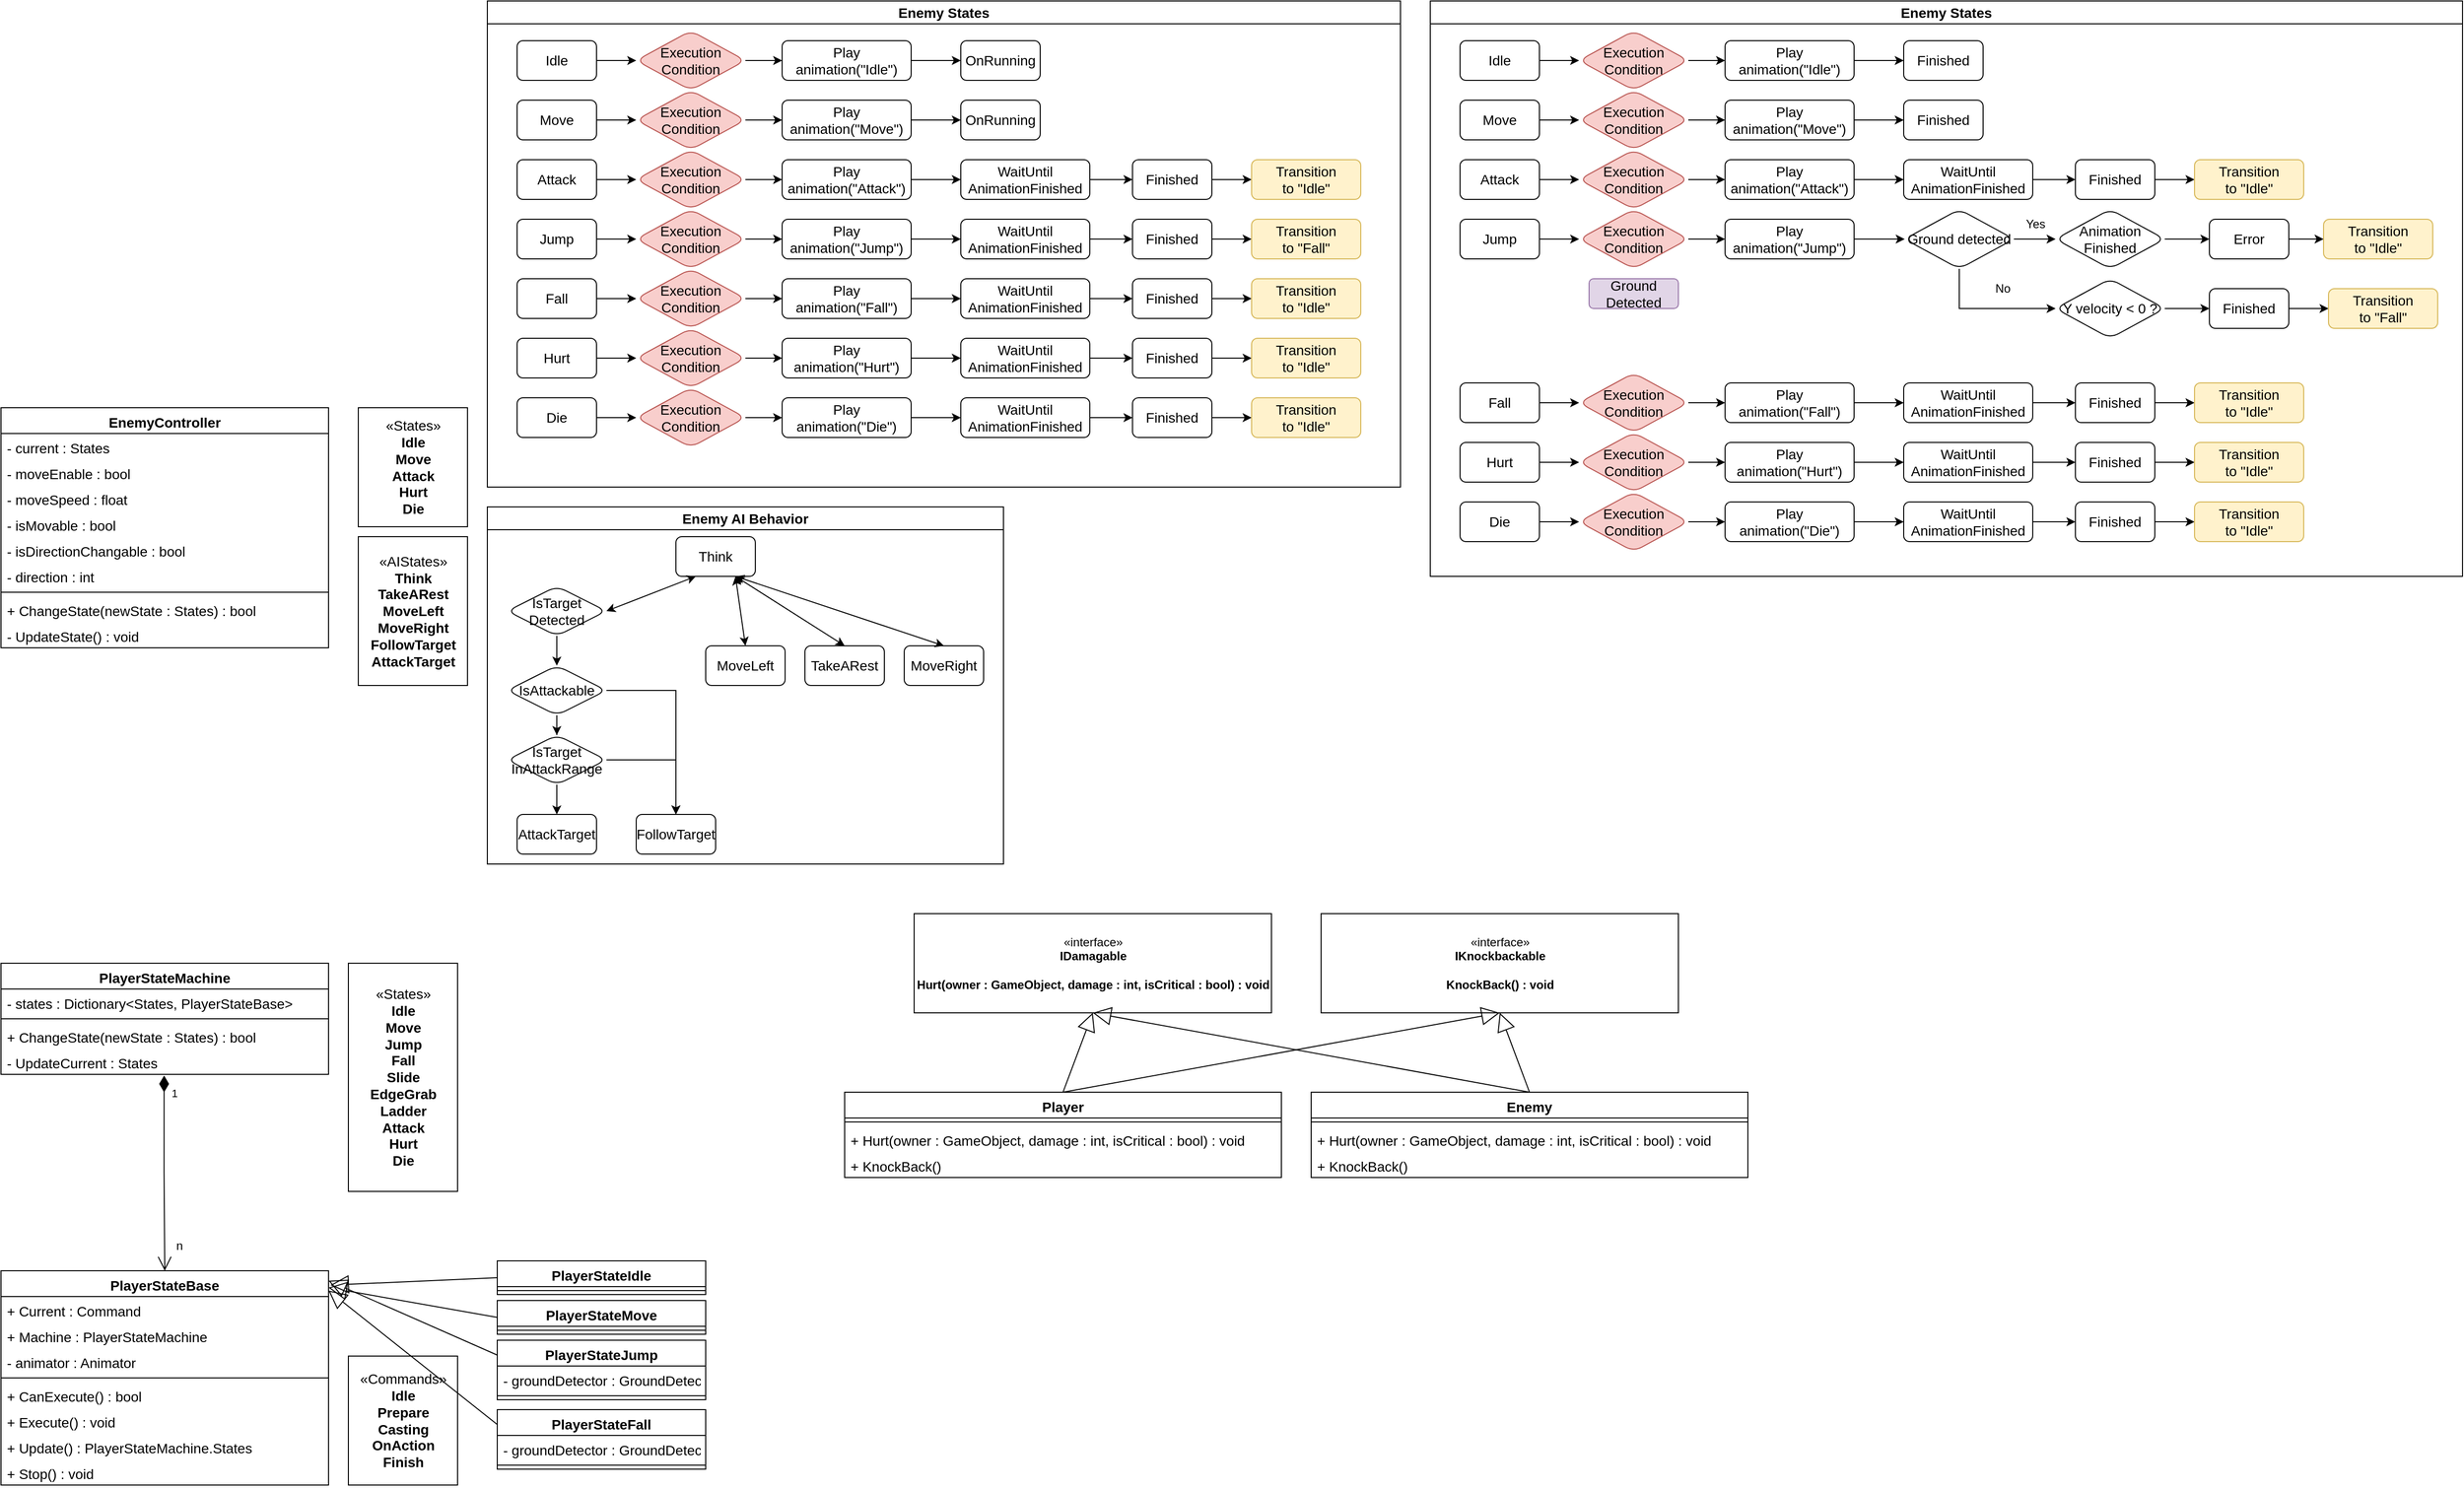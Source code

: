 <mxfile version="20.6.0" type="device"><diagram id="C5RBs43oDa-KdzZeNtuy" name="Page-1"><mxGraphModel dx="1422" dy="1963" grid="1" gridSize="10" guides="1" tooltips="1" connect="1" arrows="1" fold="1" page="1" pageScale="1" pageWidth="827" pageHeight="1169" math="0" shadow="0"><root><mxCell id="WIyWlLk6GJQsqaUBKTNV-0"/><mxCell id="WIyWlLk6GJQsqaUBKTNV-1" parent="WIyWlLk6GJQsqaUBKTNV-0"/><mxCell id="wquMKtTBARpG2TPTERIB-0" value="EnemyController" style="swimlane;fontStyle=1;align=center;verticalAlign=top;childLayout=stackLayout;horizontal=1;startSize=26;horizontalStack=0;resizeParent=1;resizeParentMax=0;resizeLast=0;collapsible=1;marginBottom=0;fontSize=14;" parent="WIyWlLk6GJQsqaUBKTNV-1" vertex="1"><mxGeometry x="40" y="40" width="330" height="242" as="geometry"/></mxCell><mxCell id="wquMKtTBARpG2TPTERIB-1" value="- current : States" style="text;strokeColor=none;fillColor=none;align=left;verticalAlign=top;spacingLeft=4;spacingRight=4;overflow=hidden;rotatable=0;points=[[0,0.5],[1,0.5]];portConstraint=eastwest;fontSize=14;" parent="wquMKtTBARpG2TPTERIB-0" vertex="1"><mxGeometry y="26" width="330" height="26" as="geometry"/></mxCell><mxCell id="wquMKtTBARpG2TPTERIB-5" value="- moveEnable : bool" style="text;strokeColor=none;fillColor=none;align=left;verticalAlign=top;spacingLeft=4;spacingRight=4;overflow=hidden;rotatable=0;points=[[0,0.5],[1,0.5]];portConstraint=eastwest;fontSize=14;" parent="wquMKtTBARpG2TPTERIB-0" vertex="1"><mxGeometry y="52" width="330" height="26" as="geometry"/></mxCell><mxCell id="wquMKtTBARpG2TPTERIB-6" value="- moveSpeed : float" style="text;strokeColor=none;fillColor=none;align=left;verticalAlign=top;spacingLeft=4;spacingRight=4;overflow=hidden;rotatable=0;points=[[0,0.5],[1,0.5]];portConstraint=eastwest;fontSize=14;" parent="wquMKtTBARpG2TPTERIB-0" vertex="1"><mxGeometry y="78" width="330" height="26" as="geometry"/></mxCell><mxCell id="wquMKtTBARpG2TPTERIB-7" value="- isMovable : bool" style="text;strokeColor=none;fillColor=none;align=left;verticalAlign=top;spacingLeft=4;spacingRight=4;overflow=hidden;rotatable=0;points=[[0,0.5],[1,0.5]];portConstraint=eastwest;fontSize=14;" parent="wquMKtTBARpG2TPTERIB-0" vertex="1"><mxGeometry y="104" width="330" height="26" as="geometry"/></mxCell><mxCell id="wquMKtTBARpG2TPTERIB-8" value="- isDirectionChangable : bool" style="text;strokeColor=none;fillColor=none;align=left;verticalAlign=top;spacingLeft=4;spacingRight=4;overflow=hidden;rotatable=0;points=[[0,0.5],[1,0.5]];portConstraint=eastwest;fontSize=14;" parent="wquMKtTBARpG2TPTERIB-0" vertex="1"><mxGeometry y="130" width="330" height="26" as="geometry"/></mxCell><mxCell id="wquMKtTBARpG2TPTERIB-9" value="- direction : int" style="text;strokeColor=none;fillColor=none;align=left;verticalAlign=top;spacingLeft=4;spacingRight=4;overflow=hidden;rotatable=0;points=[[0,0.5],[1,0.5]];portConstraint=eastwest;fontSize=14;" parent="wquMKtTBARpG2TPTERIB-0" vertex="1"><mxGeometry y="156" width="330" height="26" as="geometry"/></mxCell><mxCell id="wquMKtTBARpG2TPTERIB-2" value="" style="line;strokeWidth=1;fillColor=none;align=left;verticalAlign=middle;spacingTop=-1;spacingLeft=3;spacingRight=3;rotatable=0;labelPosition=right;points=[];portConstraint=eastwest;strokeColor=inherit;fontSize=14;" parent="wquMKtTBARpG2TPTERIB-0" vertex="1"><mxGeometry y="182" width="330" height="8" as="geometry"/></mxCell><mxCell id="j9X4U-6pzWJNfHTz-5kG-0" value="+ ChangeState(newState : States) : bool" style="text;strokeColor=none;fillColor=none;align=left;verticalAlign=top;spacingLeft=4;spacingRight=4;overflow=hidden;rotatable=0;points=[[0,0.5],[1,0.5]];portConstraint=eastwest;fontSize=14;" parent="wquMKtTBARpG2TPTERIB-0" vertex="1"><mxGeometry y="190" width="330" height="26" as="geometry"/></mxCell><mxCell id="wquMKtTBARpG2TPTERIB-3" value="- UpdateState() : void" style="text;strokeColor=none;fillColor=none;align=left;verticalAlign=top;spacingLeft=4;spacingRight=4;overflow=hidden;rotatable=0;points=[[0,0.5],[1,0.5]];portConstraint=eastwest;fontSize=14;" parent="wquMKtTBARpG2TPTERIB-0" vertex="1"><mxGeometry y="216" width="330" height="26" as="geometry"/></mxCell><mxCell id="wquMKtTBARpG2TPTERIB-4" value="«States»&lt;br&gt;&lt;b&gt;Idle&lt;br&gt;Move&lt;br&gt;Attack&lt;br&gt;Hurt&lt;br&gt;Die&lt;br&gt;&lt;/b&gt;" style="html=1;fontSize=14;" parent="WIyWlLk6GJQsqaUBKTNV-1" vertex="1"><mxGeometry x="400" y="40" width="110" height="120" as="geometry"/></mxCell><mxCell id="wquMKtTBARpG2TPTERIB-10" value="«AIStates»&lt;br&gt;&lt;b&gt;Think&lt;br&gt;TakeARest&lt;br&gt;MoveLeft&lt;br&gt;MoveRight&lt;br&gt;FollowTarget&lt;br&gt;AttackTarget&lt;br&gt;&lt;/b&gt;" style="html=1;fontSize=14;" parent="WIyWlLk6GJQsqaUBKTNV-1" vertex="1"><mxGeometry x="400" y="170" width="110" height="150" as="geometry"/></mxCell><mxCell id="wquMKtTBARpG2TPTERIB-11" value="Think" style="rounded=1;whiteSpace=wrap;html=1;fontSize=14;" parent="WIyWlLk6GJQsqaUBKTNV-1" vertex="1"><mxGeometry x="720" y="170" width="80" height="40" as="geometry"/></mxCell><mxCell id="wquMKtTBARpG2TPTERIB-13" value="TakeARest" style="rounded=1;whiteSpace=wrap;html=1;fontSize=14;" parent="WIyWlLk6GJQsqaUBKTNV-1" vertex="1"><mxGeometry x="850" y="280" width="80" height="40" as="geometry"/></mxCell><mxCell id="wquMKtTBARpG2TPTERIB-16" value="MoveLeft" style="rounded=1;whiteSpace=wrap;html=1;fontSize=14;" parent="WIyWlLk6GJQsqaUBKTNV-1" vertex="1"><mxGeometry x="750" y="280" width="80" height="40" as="geometry"/></mxCell><mxCell id="wquMKtTBARpG2TPTERIB-17" value="MoveRight" style="rounded=1;whiteSpace=wrap;html=1;fontSize=14;" parent="WIyWlLk6GJQsqaUBKTNV-1" vertex="1"><mxGeometry x="950" y="280" width="80" height="40" as="geometry"/></mxCell><mxCell id="wquMKtTBARpG2TPTERIB-18" value="" style="endArrow=classic;html=1;rounded=0;fontSize=14;entryX=0.5;entryY=0;entryDx=0;entryDy=0;exitX=0.75;exitY=1;exitDx=0;exitDy=0;startArrow=classic;startFill=1;" parent="WIyWlLk6GJQsqaUBKTNV-1" source="wquMKtTBARpG2TPTERIB-11" target="wquMKtTBARpG2TPTERIB-16" edge="1"><mxGeometry width="50" height="50" relative="1" as="geometry"><mxPoint x="540" y="310" as="sourcePoint"/><mxPoint x="590" y="260" as="targetPoint"/></mxGeometry></mxCell><mxCell id="wquMKtTBARpG2TPTERIB-20" value="" style="endArrow=classic;html=1;rounded=0;fontSize=14;entryX=0.5;entryY=0;entryDx=0;entryDy=0;exitX=0.75;exitY=1;exitDx=0;exitDy=0;startArrow=classic;startFill=1;" parent="WIyWlLk6GJQsqaUBKTNV-1" source="wquMKtTBARpG2TPTERIB-11" target="wquMKtTBARpG2TPTERIB-13" edge="1"><mxGeometry width="50" height="50" relative="1" as="geometry"><mxPoint x="750" y="220" as="sourcePoint"/><mxPoint x="670" y="260" as="targetPoint"/></mxGeometry></mxCell><mxCell id="wquMKtTBARpG2TPTERIB-21" value="" style="endArrow=classic;html=1;rounded=0;fontSize=14;entryX=0.5;entryY=0;entryDx=0;entryDy=0;exitX=0.75;exitY=1;exitDx=0;exitDy=0;startArrow=classic;startFill=1;" parent="WIyWlLk6GJQsqaUBKTNV-1" source="wquMKtTBARpG2TPTERIB-11" target="wquMKtTBARpG2TPTERIB-17" edge="1"><mxGeometry width="50" height="50" relative="1" as="geometry"><mxPoint x="770" y="220" as="sourcePoint"/><mxPoint x="770" y="260" as="targetPoint"/></mxGeometry></mxCell><mxCell id="wquMKtTBARpG2TPTERIB-22" value="FollowTarget" style="rounded=1;whiteSpace=wrap;html=1;fontSize=14;" parent="WIyWlLk6GJQsqaUBKTNV-1" vertex="1"><mxGeometry x="680" y="450" width="80" height="40" as="geometry"/></mxCell><mxCell id="wquMKtTBARpG2TPTERIB-38" style="edgeStyle=orthogonalEdgeStyle;rounded=0;orthogonalLoop=1;jettySize=auto;html=1;entryX=0.5;entryY=0;entryDx=0;entryDy=0;fontSize=14;startArrow=none;startFill=0;" parent="WIyWlLk6GJQsqaUBKTNV-1" source="wquMKtTBARpG2TPTERIB-29" target="wquMKtTBARpG2TPTERIB-33" edge="1"><mxGeometry relative="1" as="geometry"/></mxCell><mxCell id="wquMKtTBARpG2TPTERIB-32" value="" style="endArrow=classic;html=1;rounded=0;fontSize=14;exitX=0.25;exitY=1;exitDx=0;exitDy=0;startArrow=classic;startFill=1;entryX=1;entryY=0.5;entryDx=0;entryDy=0;" parent="WIyWlLk6GJQsqaUBKTNV-1" source="wquMKtTBARpG2TPTERIB-11" target="j9X4U-6pzWJNfHTz-5kG-5" edge="1"><mxGeometry width="50" height="50" relative="1" as="geometry"><mxPoint x="780" y="280" as="sourcePoint"/><mxPoint x="680" y="230" as="targetPoint"/></mxGeometry></mxCell><mxCell id="wquMKtTBARpG2TPTERIB-35" value="" style="edgeStyle=orthogonalEdgeStyle;rounded=0;orthogonalLoop=1;jettySize=auto;html=1;fontSize=14;startArrow=none;startFill=0;" parent="WIyWlLk6GJQsqaUBKTNV-1" source="wquMKtTBARpG2TPTERIB-33" target="wquMKtTBARpG2TPTERIB-34" edge="1"><mxGeometry relative="1" as="geometry"/></mxCell><mxCell id="wquMKtTBARpG2TPTERIB-42" style="edgeStyle=orthogonalEdgeStyle;rounded=0;orthogonalLoop=1;jettySize=auto;html=1;entryX=0.5;entryY=0;entryDx=0;entryDy=0;fontSize=14;startArrow=none;startFill=0;" parent="WIyWlLk6GJQsqaUBKTNV-1" source="wquMKtTBARpG2TPTERIB-33" target="wquMKtTBARpG2TPTERIB-22" edge="1"><mxGeometry relative="1" as="geometry"><mxPoint x="670" y="395.0" as="targetPoint"/><Array as="points"><mxPoint x="720" y="395"/></Array></mxGeometry></mxCell><mxCell id="wquMKtTBARpG2TPTERIB-33" value="IsTarget&lt;br&gt;InAttackRange" style="rhombus;whiteSpace=wrap;html=1;fontSize=14;rounded=1;" parent="WIyWlLk6GJQsqaUBKTNV-1" vertex="1"><mxGeometry x="550" y="370" width="100" height="50" as="geometry"/></mxCell><mxCell id="wquMKtTBARpG2TPTERIB-34" value="AttackTarget" style="rounded=1;whiteSpace=wrap;html=1;fontSize=14;" parent="WIyWlLk6GJQsqaUBKTNV-1" vertex="1"><mxGeometry x="560" y="450" width="80" height="40" as="geometry"/></mxCell><mxCell id="wquMKtTBARpG2TPTERIB-43" value="Enemy AI Behavior" style="swimlane;whiteSpace=wrap;html=1;fontSize=14;" parent="WIyWlLk6GJQsqaUBKTNV-1" vertex="1"><mxGeometry x="530" y="140" width="520" height="360" as="geometry"/></mxCell><mxCell id="j9X4U-6pzWJNfHTz-5kG-6" style="edgeStyle=orthogonalEdgeStyle;rounded=0;orthogonalLoop=1;jettySize=auto;html=1;entryX=0.5;entryY=0;entryDx=0;entryDy=0;" parent="wquMKtTBARpG2TPTERIB-43" source="j9X4U-6pzWJNfHTz-5kG-5" target="wquMKtTBARpG2TPTERIB-29" edge="1"><mxGeometry relative="1" as="geometry"/></mxCell><mxCell id="j9X4U-6pzWJNfHTz-5kG-5" value="IsTarget&lt;br&gt;Detected" style="rhombus;whiteSpace=wrap;html=1;fontSize=14;rounded=1;" parent="wquMKtTBARpG2TPTERIB-43" vertex="1"><mxGeometry x="20" y="80" width="100" height="50" as="geometry"/></mxCell><mxCell id="wquMKtTBARpG2TPTERIB-29" value="IsAttackable" style="rhombus;whiteSpace=wrap;html=1;fontSize=14;rounded=1;" parent="wquMKtTBARpG2TPTERIB-43" vertex="1"><mxGeometry x="20" y="160" width="100" height="50" as="geometry"/></mxCell><mxCell id="wquMKtTBARpG2TPTERIB-45" value="Enemy States" style="swimlane;whiteSpace=wrap;html=1;fontSize=14;" parent="WIyWlLk6GJQsqaUBKTNV-1" vertex="1"><mxGeometry x="530" y="-370" width="920" height="490" as="geometry"/></mxCell><mxCell id="wquMKtTBARpG2TPTERIB-76" style="edgeStyle=orthogonalEdgeStyle;rounded=0;orthogonalLoop=1;jettySize=auto;html=1;entryX=0;entryY=0.5;entryDx=0;entryDy=0;fontSize=14;startArrow=none;startFill=0;" parent="wquMKtTBARpG2TPTERIB-45" source="wquMKtTBARpG2TPTERIB-46" target="wquMKtTBARpG2TPTERIB-74" edge="1"><mxGeometry relative="1" as="geometry"/></mxCell><mxCell id="wquMKtTBARpG2TPTERIB-46" value="Idle" style="rounded=1;whiteSpace=wrap;html=1;fontSize=14;" parent="wquMKtTBARpG2TPTERIB-45" vertex="1"><mxGeometry x="30" y="40" width="80" height="40" as="geometry"/></mxCell><mxCell id="wquMKtTBARpG2TPTERIB-52" style="edgeStyle=orthogonalEdgeStyle;rounded=0;orthogonalLoop=1;jettySize=auto;html=1;entryX=0;entryY=0.5;entryDx=0;entryDy=0;fontSize=14;startArrow=none;startFill=0;" parent="wquMKtTBARpG2TPTERIB-45" source="wquMKtTBARpG2TPTERIB-49" target="wquMKtTBARpG2TPTERIB-51" edge="1"><mxGeometry relative="1" as="geometry"/></mxCell><mxCell id="wquMKtTBARpG2TPTERIB-49" value="Play animation(&quot;Idle&quot;)" style="rounded=1;whiteSpace=wrap;html=1;fontSize=14;" parent="wquMKtTBARpG2TPTERIB-45" vertex="1"><mxGeometry x="297" y="40" width="130" height="40" as="geometry"/></mxCell><mxCell id="wquMKtTBARpG2TPTERIB-51" value="OnRunning" style="rounded=1;whiteSpace=wrap;html=1;fontSize=14;" parent="wquMKtTBARpG2TPTERIB-45" vertex="1"><mxGeometry x="477" y="40" width="80" height="40" as="geometry"/></mxCell><mxCell id="wquMKtTBARpG2TPTERIB-77" style="edgeStyle=orthogonalEdgeStyle;rounded=0;orthogonalLoop=1;jettySize=auto;html=1;entryX=0;entryY=0.5;entryDx=0;entryDy=0;fontSize=14;startArrow=none;startFill=0;" parent="wquMKtTBARpG2TPTERIB-45" source="wquMKtTBARpG2TPTERIB-53" target="wquMKtTBARpG2TPTERIB-75" edge="1"><mxGeometry relative="1" as="geometry"/></mxCell><mxCell id="wquMKtTBARpG2TPTERIB-53" value="Move" style="rounded=1;whiteSpace=wrap;html=1;fontSize=14;" parent="wquMKtTBARpG2TPTERIB-45" vertex="1"><mxGeometry x="30" y="100" width="80" height="40" as="geometry"/></mxCell><mxCell id="wquMKtTBARpG2TPTERIB-57" style="edgeStyle=orthogonalEdgeStyle;rounded=0;orthogonalLoop=1;jettySize=auto;html=1;entryX=0;entryY=0.5;entryDx=0;entryDy=0;fontSize=14;startArrow=none;startFill=0;" parent="wquMKtTBARpG2TPTERIB-45" source="wquMKtTBARpG2TPTERIB-54" target="wquMKtTBARpG2TPTERIB-55" edge="1"><mxGeometry relative="1" as="geometry"/></mxCell><mxCell id="wquMKtTBARpG2TPTERIB-54" value="Play animation(&quot;Move&quot;)" style="rounded=1;whiteSpace=wrap;html=1;fontSize=14;" parent="wquMKtTBARpG2TPTERIB-45" vertex="1"><mxGeometry x="297" y="100" width="130" height="40" as="geometry"/></mxCell><mxCell id="wquMKtTBARpG2TPTERIB-55" value="OnRunning" style="rounded=1;whiteSpace=wrap;html=1;fontSize=14;" parent="wquMKtTBARpG2TPTERIB-45" vertex="1"><mxGeometry x="477" y="100" width="80" height="40" as="geometry"/></mxCell><mxCell id="wquMKtTBARpG2TPTERIB-72" value="" style="edgeStyle=orthogonalEdgeStyle;rounded=0;orthogonalLoop=1;jettySize=auto;html=1;fontSize=14;startArrow=none;startFill=0;" parent="wquMKtTBARpG2TPTERIB-45" source="wquMKtTBARpG2TPTERIB-58" target="wquMKtTBARpG2TPTERIB-71" edge="1"><mxGeometry relative="1" as="geometry"/></mxCell><mxCell id="wquMKtTBARpG2TPTERIB-58" value="Attack" style="rounded=1;whiteSpace=wrap;html=1;fontSize=14;" parent="wquMKtTBARpG2TPTERIB-45" vertex="1"><mxGeometry x="30" y="160" width="80" height="40" as="geometry"/></mxCell><mxCell id="wquMKtTBARpG2TPTERIB-63" style="edgeStyle=orthogonalEdgeStyle;rounded=0;orthogonalLoop=1;jettySize=auto;html=1;entryX=0;entryY=0.5;entryDx=0;entryDy=0;fontSize=14;startArrow=none;startFill=0;" parent="wquMKtTBARpG2TPTERIB-45" source="wquMKtTBARpG2TPTERIB-59" target="wquMKtTBARpG2TPTERIB-62" edge="1"><mxGeometry relative="1" as="geometry"/></mxCell><mxCell id="wquMKtTBARpG2TPTERIB-59" value="Play animation(&quot;Attack&quot;)" style="rounded=1;whiteSpace=wrap;html=1;fontSize=14;" parent="wquMKtTBARpG2TPTERIB-45" vertex="1"><mxGeometry x="297" y="160" width="130" height="40" as="geometry"/></mxCell><mxCell id="wquMKtTBARpG2TPTERIB-66" style="edgeStyle=orthogonalEdgeStyle;rounded=0;orthogonalLoop=1;jettySize=auto;html=1;entryX=0;entryY=0.5;entryDx=0;entryDy=0;fontSize=14;startArrow=none;startFill=0;" parent="wquMKtTBARpG2TPTERIB-45" source="wquMKtTBARpG2TPTERIB-62" target="wquMKtTBARpG2TPTERIB-65" edge="1"><mxGeometry relative="1" as="geometry"/></mxCell><mxCell id="wquMKtTBARpG2TPTERIB-62" value="WaitUntil&lt;br&gt;AnimationFinished" style="rounded=1;whiteSpace=wrap;html=1;fontSize=14;" parent="wquMKtTBARpG2TPTERIB-45" vertex="1"><mxGeometry x="477" y="160" width="130" height="40" as="geometry"/></mxCell><mxCell id="wquMKtTBARpG2TPTERIB-68" style="edgeStyle=orthogonalEdgeStyle;rounded=0;orthogonalLoop=1;jettySize=auto;html=1;entryX=0;entryY=0.5;entryDx=0;entryDy=0;fontSize=14;startArrow=none;startFill=0;" parent="wquMKtTBARpG2TPTERIB-45" source="wquMKtTBARpG2TPTERIB-65" target="wquMKtTBARpG2TPTERIB-67" edge="1"><mxGeometry relative="1" as="geometry"/></mxCell><mxCell id="wquMKtTBARpG2TPTERIB-65" value="Finished" style="rounded=1;whiteSpace=wrap;html=1;fontSize=14;" parent="wquMKtTBARpG2TPTERIB-45" vertex="1"><mxGeometry x="650" y="160" width="80" height="40" as="geometry"/></mxCell><mxCell id="wquMKtTBARpG2TPTERIB-67" value="Transition&lt;br&gt;to &quot;Idle&quot;" style="rounded=1;whiteSpace=wrap;html=1;fontSize=14;fillColor=#fff2cc;strokeColor=#d6b656;" parent="wquMKtTBARpG2TPTERIB-45" vertex="1"><mxGeometry x="770" y="160" width="110" height="40" as="geometry"/></mxCell><mxCell id="wquMKtTBARpG2TPTERIB-73" style="edgeStyle=orthogonalEdgeStyle;rounded=0;orthogonalLoop=1;jettySize=auto;html=1;entryX=0;entryY=0.5;entryDx=0;entryDy=0;fontSize=14;startArrow=none;startFill=0;" parent="wquMKtTBARpG2TPTERIB-45" source="wquMKtTBARpG2TPTERIB-71" target="wquMKtTBARpG2TPTERIB-59" edge="1"><mxGeometry relative="1" as="geometry"/></mxCell><mxCell id="wquMKtTBARpG2TPTERIB-71" value="Execution&lt;br&gt;Condition" style="rhombus;whiteSpace=wrap;html=1;fontSize=14;rounded=1;fillColor=#f8cecc;strokeColor=#b85450;" parent="wquMKtTBARpG2TPTERIB-45" vertex="1"><mxGeometry x="150" y="150" width="110" height="60" as="geometry"/></mxCell><mxCell id="wquMKtTBARpG2TPTERIB-78" style="edgeStyle=orthogonalEdgeStyle;rounded=0;orthogonalLoop=1;jettySize=auto;html=1;entryX=0;entryY=0.5;entryDx=0;entryDy=0;fontSize=14;startArrow=none;startFill=0;" parent="wquMKtTBARpG2TPTERIB-45" source="wquMKtTBARpG2TPTERIB-74" target="wquMKtTBARpG2TPTERIB-49" edge="1"><mxGeometry relative="1" as="geometry"/></mxCell><mxCell id="wquMKtTBARpG2TPTERIB-74" value="Execution&lt;br&gt;Condition" style="rhombus;whiteSpace=wrap;html=1;fontSize=14;rounded=1;fillColor=#f8cecc;strokeColor=#b85450;" parent="wquMKtTBARpG2TPTERIB-45" vertex="1"><mxGeometry x="150" y="30" width="110" height="60" as="geometry"/></mxCell><mxCell id="wquMKtTBARpG2TPTERIB-79" style="edgeStyle=orthogonalEdgeStyle;rounded=0;orthogonalLoop=1;jettySize=auto;html=1;entryX=0;entryY=0.5;entryDx=0;entryDy=0;fontSize=14;startArrow=none;startFill=0;" parent="wquMKtTBARpG2TPTERIB-45" source="wquMKtTBARpG2TPTERIB-75" target="wquMKtTBARpG2TPTERIB-54" edge="1"><mxGeometry relative="1" as="geometry"/></mxCell><mxCell id="wquMKtTBARpG2TPTERIB-75" value="Execution&lt;br&gt;Condition" style="rhombus;whiteSpace=wrap;html=1;fontSize=14;rounded=1;fillColor=#f8cecc;strokeColor=#b85450;" parent="wquMKtTBARpG2TPTERIB-45" vertex="1"><mxGeometry x="150" y="90" width="110" height="60" as="geometry"/></mxCell><mxCell id="wquMKtTBARpG2TPTERIB-81" value="" style="edgeStyle=orthogonalEdgeStyle;rounded=0;orthogonalLoop=1;jettySize=auto;html=1;fontSize=14;startArrow=none;startFill=0;" parent="wquMKtTBARpG2TPTERIB-45" source="wquMKtTBARpG2TPTERIB-82" target="wquMKtTBARpG2TPTERIB-91" edge="1"><mxGeometry relative="1" as="geometry"/></mxCell><mxCell id="wquMKtTBARpG2TPTERIB-82" value="Hurt" style="rounded=1;whiteSpace=wrap;html=1;fontSize=14;" parent="wquMKtTBARpG2TPTERIB-45" vertex="1"><mxGeometry x="30" y="340" width="80" height="40" as="geometry"/></mxCell><mxCell id="wquMKtTBARpG2TPTERIB-83" style="edgeStyle=orthogonalEdgeStyle;rounded=0;orthogonalLoop=1;jettySize=auto;html=1;entryX=0;entryY=0.5;entryDx=0;entryDy=0;fontSize=14;startArrow=none;startFill=0;" parent="wquMKtTBARpG2TPTERIB-45" source="wquMKtTBARpG2TPTERIB-84" target="wquMKtTBARpG2TPTERIB-86" edge="1"><mxGeometry relative="1" as="geometry"/></mxCell><mxCell id="wquMKtTBARpG2TPTERIB-84" value="Play animation(&quot;Hurt&quot;)" style="rounded=1;whiteSpace=wrap;html=1;fontSize=14;" parent="wquMKtTBARpG2TPTERIB-45" vertex="1"><mxGeometry x="297" y="340" width="130" height="40" as="geometry"/></mxCell><mxCell id="wquMKtTBARpG2TPTERIB-85" style="edgeStyle=orthogonalEdgeStyle;rounded=0;orthogonalLoop=1;jettySize=auto;html=1;entryX=0;entryY=0.5;entryDx=0;entryDy=0;fontSize=14;startArrow=none;startFill=0;" parent="wquMKtTBARpG2TPTERIB-45" source="wquMKtTBARpG2TPTERIB-86" target="wquMKtTBARpG2TPTERIB-88" edge="1"><mxGeometry relative="1" as="geometry"/></mxCell><mxCell id="wquMKtTBARpG2TPTERIB-86" value="WaitUntil&lt;br&gt;AnimationFinished" style="rounded=1;whiteSpace=wrap;html=1;fontSize=14;" parent="wquMKtTBARpG2TPTERIB-45" vertex="1"><mxGeometry x="477" y="340" width="130" height="40" as="geometry"/></mxCell><mxCell id="wquMKtTBARpG2TPTERIB-87" style="edgeStyle=orthogonalEdgeStyle;rounded=0;orthogonalLoop=1;jettySize=auto;html=1;entryX=0;entryY=0.5;entryDx=0;entryDy=0;fontSize=14;startArrow=none;startFill=0;" parent="wquMKtTBARpG2TPTERIB-45" source="wquMKtTBARpG2TPTERIB-88" target="wquMKtTBARpG2TPTERIB-89" edge="1"><mxGeometry relative="1" as="geometry"/></mxCell><mxCell id="wquMKtTBARpG2TPTERIB-88" value="Finished" style="rounded=1;whiteSpace=wrap;html=1;fontSize=14;" parent="wquMKtTBARpG2TPTERIB-45" vertex="1"><mxGeometry x="650" y="340" width="80" height="40" as="geometry"/></mxCell><mxCell id="wquMKtTBARpG2TPTERIB-89" value="Transition&lt;br&gt;to &quot;Idle&quot;" style="rounded=1;whiteSpace=wrap;html=1;fontSize=14;fillColor=#fff2cc;strokeColor=#d6b656;" parent="wquMKtTBARpG2TPTERIB-45" vertex="1"><mxGeometry x="770" y="340" width="110" height="40" as="geometry"/></mxCell><mxCell id="wquMKtTBARpG2TPTERIB-90" style="edgeStyle=orthogonalEdgeStyle;rounded=0;orthogonalLoop=1;jettySize=auto;html=1;entryX=0;entryY=0.5;entryDx=0;entryDy=0;fontSize=14;startArrow=none;startFill=0;" parent="wquMKtTBARpG2TPTERIB-45" source="wquMKtTBARpG2TPTERIB-91" target="wquMKtTBARpG2TPTERIB-84" edge="1"><mxGeometry relative="1" as="geometry"/></mxCell><mxCell id="wquMKtTBARpG2TPTERIB-91" value="Execution&lt;br&gt;Condition" style="rhombus;whiteSpace=wrap;html=1;fontSize=14;rounded=1;fillColor=#f8cecc;strokeColor=#b85450;" parent="wquMKtTBARpG2TPTERIB-45" vertex="1"><mxGeometry x="150" y="330" width="110" height="60" as="geometry"/></mxCell><mxCell id="wquMKtTBARpG2TPTERIB-92" value="" style="edgeStyle=orthogonalEdgeStyle;rounded=0;orthogonalLoop=1;jettySize=auto;html=1;fontSize=14;startArrow=none;startFill=0;" parent="wquMKtTBARpG2TPTERIB-45" source="wquMKtTBARpG2TPTERIB-93" target="wquMKtTBARpG2TPTERIB-102" edge="1"><mxGeometry relative="1" as="geometry"/></mxCell><mxCell id="wquMKtTBARpG2TPTERIB-93" value="Die" style="rounded=1;whiteSpace=wrap;html=1;fontSize=14;" parent="wquMKtTBARpG2TPTERIB-45" vertex="1"><mxGeometry x="30" y="400" width="80" height="40" as="geometry"/></mxCell><mxCell id="wquMKtTBARpG2TPTERIB-94" style="edgeStyle=orthogonalEdgeStyle;rounded=0;orthogonalLoop=1;jettySize=auto;html=1;entryX=0;entryY=0.5;entryDx=0;entryDy=0;fontSize=14;startArrow=none;startFill=0;" parent="wquMKtTBARpG2TPTERIB-45" source="wquMKtTBARpG2TPTERIB-95" target="wquMKtTBARpG2TPTERIB-97" edge="1"><mxGeometry relative="1" as="geometry"/></mxCell><mxCell id="wquMKtTBARpG2TPTERIB-95" value="Play animation(&quot;Die&quot;)" style="rounded=1;whiteSpace=wrap;html=1;fontSize=14;" parent="wquMKtTBARpG2TPTERIB-45" vertex="1"><mxGeometry x="297" y="400" width="130" height="40" as="geometry"/></mxCell><mxCell id="wquMKtTBARpG2TPTERIB-96" style="edgeStyle=orthogonalEdgeStyle;rounded=0;orthogonalLoop=1;jettySize=auto;html=1;entryX=0;entryY=0.5;entryDx=0;entryDy=0;fontSize=14;startArrow=none;startFill=0;" parent="wquMKtTBARpG2TPTERIB-45" source="wquMKtTBARpG2TPTERIB-97" target="wquMKtTBARpG2TPTERIB-99" edge="1"><mxGeometry relative="1" as="geometry"/></mxCell><mxCell id="wquMKtTBARpG2TPTERIB-97" value="WaitUntil&lt;br&gt;AnimationFinished" style="rounded=1;whiteSpace=wrap;html=1;fontSize=14;" parent="wquMKtTBARpG2TPTERIB-45" vertex="1"><mxGeometry x="477" y="400" width="130" height="40" as="geometry"/></mxCell><mxCell id="wquMKtTBARpG2TPTERIB-98" style="edgeStyle=orthogonalEdgeStyle;rounded=0;orthogonalLoop=1;jettySize=auto;html=1;entryX=0;entryY=0.5;entryDx=0;entryDy=0;fontSize=14;startArrow=none;startFill=0;" parent="wquMKtTBARpG2TPTERIB-45" source="wquMKtTBARpG2TPTERIB-99" target="wquMKtTBARpG2TPTERIB-100" edge="1"><mxGeometry relative="1" as="geometry"/></mxCell><mxCell id="wquMKtTBARpG2TPTERIB-99" value="Finished" style="rounded=1;whiteSpace=wrap;html=1;fontSize=14;" parent="wquMKtTBARpG2TPTERIB-45" vertex="1"><mxGeometry x="650" y="400" width="80" height="40" as="geometry"/></mxCell><mxCell id="wquMKtTBARpG2TPTERIB-100" value="Transition&lt;br&gt;to &quot;Idle&quot;" style="rounded=1;whiteSpace=wrap;html=1;fontSize=14;fillColor=#fff2cc;strokeColor=#d6b656;" parent="wquMKtTBARpG2TPTERIB-45" vertex="1"><mxGeometry x="770" y="400" width="110" height="40" as="geometry"/></mxCell><mxCell id="wquMKtTBARpG2TPTERIB-101" style="edgeStyle=orthogonalEdgeStyle;rounded=0;orthogonalLoop=1;jettySize=auto;html=1;entryX=0;entryY=0.5;entryDx=0;entryDy=0;fontSize=14;startArrow=none;startFill=0;" parent="wquMKtTBARpG2TPTERIB-45" source="wquMKtTBARpG2TPTERIB-102" target="wquMKtTBARpG2TPTERIB-95" edge="1"><mxGeometry relative="1" as="geometry"/></mxCell><mxCell id="wquMKtTBARpG2TPTERIB-102" value="Execution&lt;br&gt;Condition" style="rhombus;whiteSpace=wrap;html=1;fontSize=14;rounded=1;fillColor=#f8cecc;strokeColor=#b85450;" parent="wquMKtTBARpG2TPTERIB-45" vertex="1"><mxGeometry x="150" y="390" width="110" height="60" as="geometry"/></mxCell><mxCell id="wquMKtTBARpG2TPTERIB-103" value="" style="edgeStyle=orthogonalEdgeStyle;rounded=0;orthogonalLoop=1;jettySize=auto;html=1;fontSize=14;startArrow=none;startFill=0;" parent="wquMKtTBARpG2TPTERIB-45" source="wquMKtTBARpG2TPTERIB-104" target="wquMKtTBARpG2TPTERIB-113" edge="1"><mxGeometry relative="1" as="geometry"/></mxCell><mxCell id="wquMKtTBARpG2TPTERIB-104" value="Jump" style="rounded=1;whiteSpace=wrap;html=1;fontSize=14;" parent="wquMKtTBARpG2TPTERIB-45" vertex="1"><mxGeometry x="30" y="220" width="80" height="40" as="geometry"/></mxCell><mxCell id="wquMKtTBARpG2TPTERIB-105" style="edgeStyle=orthogonalEdgeStyle;rounded=0;orthogonalLoop=1;jettySize=auto;html=1;entryX=0;entryY=0.5;entryDx=0;entryDy=0;fontSize=14;startArrow=none;startFill=0;" parent="wquMKtTBARpG2TPTERIB-45" source="wquMKtTBARpG2TPTERIB-106" target="wquMKtTBARpG2TPTERIB-108" edge="1"><mxGeometry relative="1" as="geometry"/></mxCell><mxCell id="wquMKtTBARpG2TPTERIB-106" value="Play animation(&quot;Jump&quot;)" style="rounded=1;whiteSpace=wrap;html=1;fontSize=14;" parent="wquMKtTBARpG2TPTERIB-45" vertex="1"><mxGeometry x="297" y="220" width="130" height="40" as="geometry"/></mxCell><mxCell id="wquMKtTBARpG2TPTERIB-107" style="edgeStyle=orthogonalEdgeStyle;rounded=0;orthogonalLoop=1;jettySize=auto;html=1;entryX=0;entryY=0.5;entryDx=0;entryDy=0;fontSize=14;startArrow=none;startFill=0;" parent="wquMKtTBARpG2TPTERIB-45" source="wquMKtTBARpG2TPTERIB-108" target="wquMKtTBARpG2TPTERIB-110" edge="1"><mxGeometry relative="1" as="geometry"/></mxCell><mxCell id="wquMKtTBARpG2TPTERIB-108" value="WaitUntil&lt;br&gt;AnimationFinished" style="rounded=1;whiteSpace=wrap;html=1;fontSize=14;" parent="wquMKtTBARpG2TPTERIB-45" vertex="1"><mxGeometry x="477" y="220" width="130" height="40" as="geometry"/></mxCell><mxCell id="wquMKtTBARpG2TPTERIB-109" style="edgeStyle=orthogonalEdgeStyle;rounded=0;orthogonalLoop=1;jettySize=auto;html=1;entryX=0;entryY=0.5;entryDx=0;entryDy=0;fontSize=14;startArrow=none;startFill=0;" parent="wquMKtTBARpG2TPTERIB-45" source="wquMKtTBARpG2TPTERIB-110" target="wquMKtTBARpG2TPTERIB-111" edge="1"><mxGeometry relative="1" as="geometry"/></mxCell><mxCell id="wquMKtTBARpG2TPTERIB-110" value="Finished" style="rounded=1;whiteSpace=wrap;html=1;fontSize=14;" parent="wquMKtTBARpG2TPTERIB-45" vertex="1"><mxGeometry x="650" y="220" width="80" height="40" as="geometry"/></mxCell><mxCell id="wquMKtTBARpG2TPTERIB-111" value="Transition&lt;br&gt;to &quot;Fall&quot;" style="rounded=1;whiteSpace=wrap;html=1;fontSize=14;fillColor=#fff2cc;strokeColor=#d6b656;" parent="wquMKtTBARpG2TPTERIB-45" vertex="1"><mxGeometry x="770" y="220" width="110" height="40" as="geometry"/></mxCell><mxCell id="wquMKtTBARpG2TPTERIB-112" style="edgeStyle=orthogonalEdgeStyle;rounded=0;orthogonalLoop=1;jettySize=auto;html=1;entryX=0;entryY=0.5;entryDx=0;entryDy=0;fontSize=14;startArrow=none;startFill=0;" parent="wquMKtTBARpG2TPTERIB-45" source="wquMKtTBARpG2TPTERIB-113" target="wquMKtTBARpG2TPTERIB-106" edge="1"><mxGeometry relative="1" as="geometry"/></mxCell><mxCell id="wquMKtTBARpG2TPTERIB-113" value="Execution&lt;br&gt;Condition" style="rhombus;whiteSpace=wrap;html=1;fontSize=14;rounded=1;fillColor=#f8cecc;strokeColor=#b85450;" parent="wquMKtTBARpG2TPTERIB-45" vertex="1"><mxGeometry x="150" y="210" width="110" height="60" as="geometry"/></mxCell><mxCell id="wquMKtTBARpG2TPTERIB-114" value="" style="edgeStyle=orthogonalEdgeStyle;rounded=0;orthogonalLoop=1;jettySize=auto;html=1;fontSize=14;startArrow=none;startFill=0;" parent="wquMKtTBARpG2TPTERIB-45" source="wquMKtTBARpG2TPTERIB-115" target="wquMKtTBARpG2TPTERIB-124" edge="1"><mxGeometry relative="1" as="geometry"/></mxCell><mxCell id="wquMKtTBARpG2TPTERIB-115" value="Fall" style="rounded=1;whiteSpace=wrap;html=1;fontSize=14;" parent="wquMKtTBARpG2TPTERIB-45" vertex="1"><mxGeometry x="30" y="280" width="80" height="40" as="geometry"/></mxCell><mxCell id="wquMKtTBARpG2TPTERIB-116" style="edgeStyle=orthogonalEdgeStyle;rounded=0;orthogonalLoop=1;jettySize=auto;html=1;entryX=0;entryY=0.5;entryDx=0;entryDy=0;fontSize=14;startArrow=none;startFill=0;" parent="wquMKtTBARpG2TPTERIB-45" source="wquMKtTBARpG2TPTERIB-117" target="wquMKtTBARpG2TPTERIB-119" edge="1"><mxGeometry relative="1" as="geometry"/></mxCell><mxCell id="wquMKtTBARpG2TPTERIB-117" value="Play animation(&quot;Fall&quot;)" style="rounded=1;whiteSpace=wrap;html=1;fontSize=14;" parent="wquMKtTBARpG2TPTERIB-45" vertex="1"><mxGeometry x="297" y="280" width="130" height="40" as="geometry"/></mxCell><mxCell id="wquMKtTBARpG2TPTERIB-118" style="edgeStyle=orthogonalEdgeStyle;rounded=0;orthogonalLoop=1;jettySize=auto;html=1;entryX=0;entryY=0.5;entryDx=0;entryDy=0;fontSize=14;startArrow=none;startFill=0;" parent="wquMKtTBARpG2TPTERIB-45" source="wquMKtTBARpG2TPTERIB-119" target="wquMKtTBARpG2TPTERIB-121" edge="1"><mxGeometry relative="1" as="geometry"/></mxCell><mxCell id="wquMKtTBARpG2TPTERIB-119" value="WaitUntil&lt;br&gt;AnimationFinished" style="rounded=1;whiteSpace=wrap;html=1;fontSize=14;" parent="wquMKtTBARpG2TPTERIB-45" vertex="1"><mxGeometry x="477" y="280" width="130" height="40" as="geometry"/></mxCell><mxCell id="wquMKtTBARpG2TPTERIB-120" style="edgeStyle=orthogonalEdgeStyle;rounded=0;orthogonalLoop=1;jettySize=auto;html=1;entryX=0;entryY=0.5;entryDx=0;entryDy=0;fontSize=14;startArrow=none;startFill=0;" parent="wquMKtTBARpG2TPTERIB-45" source="wquMKtTBARpG2TPTERIB-121" target="wquMKtTBARpG2TPTERIB-122" edge="1"><mxGeometry relative="1" as="geometry"/></mxCell><mxCell id="wquMKtTBARpG2TPTERIB-121" value="Finished" style="rounded=1;whiteSpace=wrap;html=1;fontSize=14;" parent="wquMKtTBARpG2TPTERIB-45" vertex="1"><mxGeometry x="650" y="280" width="80" height="40" as="geometry"/></mxCell><mxCell id="wquMKtTBARpG2TPTERIB-122" value="Transition&lt;br&gt;to &quot;Idle&quot;" style="rounded=1;whiteSpace=wrap;html=1;fontSize=14;fillColor=#fff2cc;strokeColor=#d6b656;" parent="wquMKtTBARpG2TPTERIB-45" vertex="1"><mxGeometry x="770" y="280" width="110" height="40" as="geometry"/></mxCell><mxCell id="wquMKtTBARpG2TPTERIB-123" style="edgeStyle=orthogonalEdgeStyle;rounded=0;orthogonalLoop=1;jettySize=auto;html=1;entryX=0;entryY=0.5;entryDx=0;entryDy=0;fontSize=14;startArrow=none;startFill=0;" parent="wquMKtTBARpG2TPTERIB-45" source="wquMKtTBARpG2TPTERIB-124" target="wquMKtTBARpG2TPTERIB-117" edge="1"><mxGeometry relative="1" as="geometry"/></mxCell><mxCell id="wquMKtTBARpG2TPTERIB-124" value="Execution&lt;br&gt;Condition" style="rhombus;whiteSpace=wrap;html=1;fontSize=14;rounded=1;fillColor=#f8cecc;strokeColor=#b85450;" parent="wquMKtTBARpG2TPTERIB-45" vertex="1"><mxGeometry x="150" y="270" width="110" height="60" as="geometry"/></mxCell><mxCell id="wquMKtTBARpG2TPTERIB-125" value="Enemy States" style="swimlane;whiteSpace=wrap;html=1;fontSize=14;" parent="WIyWlLk6GJQsqaUBKTNV-1" vertex="1"><mxGeometry x="1480" y="-370" width="1040" height="580" as="geometry"/></mxCell><mxCell id="wquMKtTBARpG2TPTERIB-126" style="edgeStyle=orthogonalEdgeStyle;rounded=0;orthogonalLoop=1;jettySize=auto;html=1;entryX=0;entryY=0.5;entryDx=0;entryDy=0;fontSize=14;startArrow=none;startFill=0;" parent="wquMKtTBARpG2TPTERIB-125" source="wquMKtTBARpG2TPTERIB-127" target="wquMKtTBARpG2TPTERIB-148" edge="1"><mxGeometry relative="1" as="geometry"/></mxCell><mxCell id="wquMKtTBARpG2TPTERIB-127" value="Idle" style="rounded=1;whiteSpace=wrap;html=1;fontSize=14;" parent="wquMKtTBARpG2TPTERIB-125" vertex="1"><mxGeometry x="30" y="40" width="80" height="40" as="geometry"/></mxCell><mxCell id="wquMKtTBARpG2TPTERIB-128" style="edgeStyle=orthogonalEdgeStyle;rounded=0;orthogonalLoop=1;jettySize=auto;html=1;entryX=0;entryY=0.5;entryDx=0;entryDy=0;fontSize=14;startArrow=none;startFill=0;" parent="wquMKtTBARpG2TPTERIB-125" source="wquMKtTBARpG2TPTERIB-129" target="wquMKtTBARpG2TPTERIB-130" edge="1"><mxGeometry relative="1" as="geometry"/></mxCell><mxCell id="wquMKtTBARpG2TPTERIB-129" value="Play animation(&quot;Idle&quot;)" style="rounded=1;whiteSpace=wrap;html=1;fontSize=14;" parent="wquMKtTBARpG2TPTERIB-125" vertex="1"><mxGeometry x="297" y="40" width="130" height="40" as="geometry"/></mxCell><mxCell id="wquMKtTBARpG2TPTERIB-130" value="Finished" style="rounded=1;whiteSpace=wrap;html=1;fontSize=14;" parent="wquMKtTBARpG2TPTERIB-125" vertex="1"><mxGeometry x="477" y="40" width="80" height="40" as="geometry"/></mxCell><mxCell id="wquMKtTBARpG2TPTERIB-131" style="edgeStyle=orthogonalEdgeStyle;rounded=0;orthogonalLoop=1;jettySize=auto;html=1;entryX=0;entryY=0.5;entryDx=0;entryDy=0;fontSize=14;startArrow=none;startFill=0;" parent="wquMKtTBARpG2TPTERIB-125" source="wquMKtTBARpG2TPTERIB-132" target="wquMKtTBARpG2TPTERIB-150" edge="1"><mxGeometry relative="1" as="geometry"/></mxCell><mxCell id="wquMKtTBARpG2TPTERIB-132" value="Move" style="rounded=1;whiteSpace=wrap;html=1;fontSize=14;" parent="wquMKtTBARpG2TPTERIB-125" vertex="1"><mxGeometry x="30" y="100" width="80" height="40" as="geometry"/></mxCell><mxCell id="wquMKtTBARpG2TPTERIB-133" style="edgeStyle=orthogonalEdgeStyle;rounded=0;orthogonalLoop=1;jettySize=auto;html=1;entryX=0;entryY=0.5;entryDx=0;entryDy=0;fontSize=14;startArrow=none;startFill=0;" parent="wquMKtTBARpG2TPTERIB-125" source="wquMKtTBARpG2TPTERIB-134" target="wquMKtTBARpG2TPTERIB-135" edge="1"><mxGeometry relative="1" as="geometry"/></mxCell><mxCell id="wquMKtTBARpG2TPTERIB-134" value="Play animation(&quot;Move&quot;)" style="rounded=1;whiteSpace=wrap;html=1;fontSize=14;" parent="wquMKtTBARpG2TPTERIB-125" vertex="1"><mxGeometry x="297" y="100" width="130" height="40" as="geometry"/></mxCell><mxCell id="wquMKtTBARpG2TPTERIB-135" value="Finished" style="rounded=1;whiteSpace=wrap;html=1;fontSize=14;" parent="wquMKtTBARpG2TPTERIB-125" vertex="1"><mxGeometry x="477" y="100" width="80" height="40" as="geometry"/></mxCell><mxCell id="wquMKtTBARpG2TPTERIB-136" value="" style="edgeStyle=orthogonalEdgeStyle;rounded=0;orthogonalLoop=1;jettySize=auto;html=1;fontSize=14;startArrow=none;startFill=0;" parent="wquMKtTBARpG2TPTERIB-125" source="wquMKtTBARpG2TPTERIB-137" target="wquMKtTBARpG2TPTERIB-146" edge="1"><mxGeometry relative="1" as="geometry"/></mxCell><mxCell id="wquMKtTBARpG2TPTERIB-137" value="Attack" style="rounded=1;whiteSpace=wrap;html=1;fontSize=14;" parent="wquMKtTBARpG2TPTERIB-125" vertex="1"><mxGeometry x="30" y="160" width="80" height="40" as="geometry"/></mxCell><mxCell id="wquMKtTBARpG2TPTERIB-138" style="edgeStyle=orthogonalEdgeStyle;rounded=0;orthogonalLoop=1;jettySize=auto;html=1;entryX=0;entryY=0.5;entryDx=0;entryDy=0;fontSize=14;startArrow=none;startFill=0;" parent="wquMKtTBARpG2TPTERIB-125" source="wquMKtTBARpG2TPTERIB-139" target="wquMKtTBARpG2TPTERIB-141" edge="1"><mxGeometry relative="1" as="geometry"/></mxCell><mxCell id="wquMKtTBARpG2TPTERIB-139" value="Play animation(&quot;Attack&quot;)" style="rounded=1;whiteSpace=wrap;html=1;fontSize=14;" parent="wquMKtTBARpG2TPTERIB-125" vertex="1"><mxGeometry x="297" y="160" width="130" height="40" as="geometry"/></mxCell><mxCell id="wquMKtTBARpG2TPTERIB-140" style="edgeStyle=orthogonalEdgeStyle;rounded=0;orthogonalLoop=1;jettySize=auto;html=1;entryX=0;entryY=0.5;entryDx=0;entryDy=0;fontSize=14;startArrow=none;startFill=0;" parent="wquMKtTBARpG2TPTERIB-125" source="wquMKtTBARpG2TPTERIB-141" target="wquMKtTBARpG2TPTERIB-143" edge="1"><mxGeometry relative="1" as="geometry"/></mxCell><mxCell id="wquMKtTBARpG2TPTERIB-141" value="WaitUntil&lt;br&gt;AnimationFinished" style="rounded=1;whiteSpace=wrap;html=1;fontSize=14;" parent="wquMKtTBARpG2TPTERIB-125" vertex="1"><mxGeometry x="477" y="160" width="130" height="40" as="geometry"/></mxCell><mxCell id="wquMKtTBARpG2TPTERIB-142" style="edgeStyle=orthogonalEdgeStyle;rounded=0;orthogonalLoop=1;jettySize=auto;html=1;entryX=0;entryY=0.5;entryDx=0;entryDy=0;fontSize=14;startArrow=none;startFill=0;" parent="wquMKtTBARpG2TPTERIB-125" source="wquMKtTBARpG2TPTERIB-143" target="wquMKtTBARpG2TPTERIB-144" edge="1"><mxGeometry relative="1" as="geometry"/></mxCell><mxCell id="wquMKtTBARpG2TPTERIB-143" value="Finished" style="rounded=1;whiteSpace=wrap;html=1;fontSize=14;" parent="wquMKtTBARpG2TPTERIB-125" vertex="1"><mxGeometry x="650" y="160" width="80" height="40" as="geometry"/></mxCell><mxCell id="wquMKtTBARpG2TPTERIB-144" value="Transition&lt;br&gt;to &quot;Idle&quot;" style="rounded=1;whiteSpace=wrap;html=1;fontSize=14;fillColor=#fff2cc;strokeColor=#d6b656;" parent="wquMKtTBARpG2TPTERIB-125" vertex="1"><mxGeometry x="770" y="160" width="110" height="40" as="geometry"/></mxCell><mxCell id="wquMKtTBARpG2TPTERIB-145" style="edgeStyle=orthogonalEdgeStyle;rounded=0;orthogonalLoop=1;jettySize=auto;html=1;entryX=0;entryY=0.5;entryDx=0;entryDy=0;fontSize=14;startArrow=none;startFill=0;" parent="wquMKtTBARpG2TPTERIB-125" source="wquMKtTBARpG2TPTERIB-146" target="wquMKtTBARpG2TPTERIB-139" edge="1"><mxGeometry relative="1" as="geometry"/></mxCell><mxCell id="wquMKtTBARpG2TPTERIB-146" value="Execution&lt;br&gt;Condition" style="rhombus;whiteSpace=wrap;html=1;fontSize=14;rounded=1;fillColor=#f8cecc;strokeColor=#b85450;" parent="wquMKtTBARpG2TPTERIB-125" vertex="1"><mxGeometry x="150" y="150" width="110" height="60" as="geometry"/></mxCell><mxCell id="wquMKtTBARpG2TPTERIB-147" style="edgeStyle=orthogonalEdgeStyle;rounded=0;orthogonalLoop=1;jettySize=auto;html=1;entryX=0;entryY=0.5;entryDx=0;entryDy=0;fontSize=14;startArrow=none;startFill=0;" parent="wquMKtTBARpG2TPTERIB-125" source="wquMKtTBARpG2TPTERIB-148" target="wquMKtTBARpG2TPTERIB-129" edge="1"><mxGeometry relative="1" as="geometry"/></mxCell><mxCell id="wquMKtTBARpG2TPTERIB-148" value="Execution&lt;br&gt;Condition" style="rhombus;whiteSpace=wrap;html=1;fontSize=14;rounded=1;fillColor=#f8cecc;strokeColor=#b85450;" parent="wquMKtTBARpG2TPTERIB-125" vertex="1"><mxGeometry x="150" y="30" width="110" height="60" as="geometry"/></mxCell><mxCell id="wquMKtTBARpG2TPTERIB-149" style="edgeStyle=orthogonalEdgeStyle;rounded=0;orthogonalLoop=1;jettySize=auto;html=1;entryX=0;entryY=0.5;entryDx=0;entryDy=0;fontSize=14;startArrow=none;startFill=0;" parent="wquMKtTBARpG2TPTERIB-125" source="wquMKtTBARpG2TPTERIB-150" target="wquMKtTBARpG2TPTERIB-134" edge="1"><mxGeometry relative="1" as="geometry"/></mxCell><mxCell id="wquMKtTBARpG2TPTERIB-150" value="Execution&lt;br&gt;Condition" style="rhombus;whiteSpace=wrap;html=1;fontSize=14;rounded=1;fillColor=#f8cecc;strokeColor=#b85450;" parent="wquMKtTBARpG2TPTERIB-125" vertex="1"><mxGeometry x="150" y="90" width="110" height="60" as="geometry"/></mxCell><mxCell id="wquMKtTBARpG2TPTERIB-151" value="" style="edgeStyle=orthogonalEdgeStyle;rounded=0;orthogonalLoop=1;jettySize=auto;html=1;fontSize=14;startArrow=none;startFill=0;" parent="wquMKtTBARpG2TPTERIB-125" source="wquMKtTBARpG2TPTERIB-152" target="wquMKtTBARpG2TPTERIB-161" edge="1"><mxGeometry relative="1" as="geometry"/></mxCell><mxCell id="wquMKtTBARpG2TPTERIB-152" value="Hurt" style="rounded=1;whiteSpace=wrap;html=1;fontSize=14;" parent="wquMKtTBARpG2TPTERIB-125" vertex="1"><mxGeometry x="30" y="445" width="80" height="40" as="geometry"/></mxCell><mxCell id="wquMKtTBARpG2TPTERIB-153" style="edgeStyle=orthogonalEdgeStyle;rounded=0;orthogonalLoop=1;jettySize=auto;html=1;entryX=0;entryY=0.5;entryDx=0;entryDy=0;fontSize=14;startArrow=none;startFill=0;" parent="wquMKtTBARpG2TPTERIB-125" source="wquMKtTBARpG2TPTERIB-154" target="wquMKtTBARpG2TPTERIB-156" edge="1"><mxGeometry relative="1" as="geometry"/></mxCell><mxCell id="wquMKtTBARpG2TPTERIB-154" value="Play animation(&quot;Hurt&quot;)" style="rounded=1;whiteSpace=wrap;html=1;fontSize=14;" parent="wquMKtTBARpG2TPTERIB-125" vertex="1"><mxGeometry x="297" y="445" width="130" height="40" as="geometry"/></mxCell><mxCell id="wquMKtTBARpG2TPTERIB-155" style="edgeStyle=orthogonalEdgeStyle;rounded=0;orthogonalLoop=1;jettySize=auto;html=1;entryX=0;entryY=0.5;entryDx=0;entryDy=0;fontSize=14;startArrow=none;startFill=0;" parent="wquMKtTBARpG2TPTERIB-125" source="wquMKtTBARpG2TPTERIB-156" target="wquMKtTBARpG2TPTERIB-158" edge="1"><mxGeometry relative="1" as="geometry"/></mxCell><mxCell id="wquMKtTBARpG2TPTERIB-156" value="WaitUntil&lt;br&gt;AnimationFinished" style="rounded=1;whiteSpace=wrap;html=1;fontSize=14;" parent="wquMKtTBARpG2TPTERIB-125" vertex="1"><mxGeometry x="477" y="445" width="130" height="40" as="geometry"/></mxCell><mxCell id="wquMKtTBARpG2TPTERIB-157" style="edgeStyle=orthogonalEdgeStyle;rounded=0;orthogonalLoop=1;jettySize=auto;html=1;entryX=0;entryY=0.5;entryDx=0;entryDy=0;fontSize=14;startArrow=none;startFill=0;" parent="wquMKtTBARpG2TPTERIB-125" source="wquMKtTBARpG2TPTERIB-158" target="wquMKtTBARpG2TPTERIB-159" edge="1"><mxGeometry relative="1" as="geometry"/></mxCell><mxCell id="wquMKtTBARpG2TPTERIB-158" value="Finished" style="rounded=1;whiteSpace=wrap;html=1;fontSize=14;" parent="wquMKtTBARpG2TPTERIB-125" vertex="1"><mxGeometry x="650" y="445" width="80" height="40" as="geometry"/></mxCell><mxCell id="wquMKtTBARpG2TPTERIB-159" value="Transition&lt;br&gt;to &quot;Idle&quot;" style="rounded=1;whiteSpace=wrap;html=1;fontSize=14;fillColor=#fff2cc;strokeColor=#d6b656;" parent="wquMKtTBARpG2TPTERIB-125" vertex="1"><mxGeometry x="770" y="445" width="110" height="40" as="geometry"/></mxCell><mxCell id="wquMKtTBARpG2TPTERIB-160" style="edgeStyle=orthogonalEdgeStyle;rounded=0;orthogonalLoop=1;jettySize=auto;html=1;entryX=0;entryY=0.5;entryDx=0;entryDy=0;fontSize=14;startArrow=none;startFill=0;" parent="wquMKtTBARpG2TPTERIB-125" source="wquMKtTBARpG2TPTERIB-161" target="wquMKtTBARpG2TPTERIB-154" edge="1"><mxGeometry relative="1" as="geometry"/></mxCell><mxCell id="wquMKtTBARpG2TPTERIB-161" value="Execution&lt;br&gt;Condition" style="rhombus;whiteSpace=wrap;html=1;fontSize=14;rounded=1;fillColor=#f8cecc;strokeColor=#b85450;" parent="wquMKtTBARpG2TPTERIB-125" vertex="1"><mxGeometry x="150" y="435" width="110" height="60" as="geometry"/></mxCell><mxCell id="wquMKtTBARpG2TPTERIB-162" value="" style="edgeStyle=orthogonalEdgeStyle;rounded=0;orthogonalLoop=1;jettySize=auto;html=1;fontSize=14;startArrow=none;startFill=0;" parent="wquMKtTBARpG2TPTERIB-125" source="wquMKtTBARpG2TPTERIB-163" target="wquMKtTBARpG2TPTERIB-172" edge="1"><mxGeometry relative="1" as="geometry"/></mxCell><mxCell id="wquMKtTBARpG2TPTERIB-163" value="Die" style="rounded=1;whiteSpace=wrap;html=1;fontSize=14;" parent="wquMKtTBARpG2TPTERIB-125" vertex="1"><mxGeometry x="30" y="505" width="80" height="40" as="geometry"/></mxCell><mxCell id="wquMKtTBARpG2TPTERIB-164" style="edgeStyle=orthogonalEdgeStyle;rounded=0;orthogonalLoop=1;jettySize=auto;html=1;entryX=0;entryY=0.5;entryDx=0;entryDy=0;fontSize=14;startArrow=none;startFill=0;" parent="wquMKtTBARpG2TPTERIB-125" source="wquMKtTBARpG2TPTERIB-165" target="wquMKtTBARpG2TPTERIB-167" edge="1"><mxGeometry relative="1" as="geometry"/></mxCell><mxCell id="wquMKtTBARpG2TPTERIB-165" value="Play animation(&quot;Die&quot;)" style="rounded=1;whiteSpace=wrap;html=1;fontSize=14;" parent="wquMKtTBARpG2TPTERIB-125" vertex="1"><mxGeometry x="297" y="505" width="130" height="40" as="geometry"/></mxCell><mxCell id="wquMKtTBARpG2TPTERIB-166" style="edgeStyle=orthogonalEdgeStyle;rounded=0;orthogonalLoop=1;jettySize=auto;html=1;entryX=0;entryY=0.5;entryDx=0;entryDy=0;fontSize=14;startArrow=none;startFill=0;" parent="wquMKtTBARpG2TPTERIB-125" source="wquMKtTBARpG2TPTERIB-167" target="wquMKtTBARpG2TPTERIB-169" edge="1"><mxGeometry relative="1" as="geometry"/></mxCell><mxCell id="wquMKtTBARpG2TPTERIB-167" value="WaitUntil&lt;br&gt;AnimationFinished" style="rounded=1;whiteSpace=wrap;html=1;fontSize=14;" parent="wquMKtTBARpG2TPTERIB-125" vertex="1"><mxGeometry x="477" y="505" width="130" height="40" as="geometry"/></mxCell><mxCell id="wquMKtTBARpG2TPTERIB-168" style="edgeStyle=orthogonalEdgeStyle;rounded=0;orthogonalLoop=1;jettySize=auto;html=1;entryX=0;entryY=0.5;entryDx=0;entryDy=0;fontSize=14;startArrow=none;startFill=0;" parent="wquMKtTBARpG2TPTERIB-125" source="wquMKtTBARpG2TPTERIB-169" target="wquMKtTBARpG2TPTERIB-170" edge="1"><mxGeometry relative="1" as="geometry"/></mxCell><mxCell id="wquMKtTBARpG2TPTERIB-169" value="Finished" style="rounded=1;whiteSpace=wrap;html=1;fontSize=14;" parent="wquMKtTBARpG2TPTERIB-125" vertex="1"><mxGeometry x="650" y="505" width="80" height="40" as="geometry"/></mxCell><mxCell id="wquMKtTBARpG2TPTERIB-170" value="Transition&lt;br&gt;to &quot;Idle&quot;" style="rounded=1;whiteSpace=wrap;html=1;fontSize=14;fillColor=#fff2cc;strokeColor=#d6b656;" parent="wquMKtTBARpG2TPTERIB-125" vertex="1"><mxGeometry x="770" y="505" width="110" height="40" as="geometry"/></mxCell><mxCell id="wquMKtTBARpG2TPTERIB-171" style="edgeStyle=orthogonalEdgeStyle;rounded=0;orthogonalLoop=1;jettySize=auto;html=1;entryX=0;entryY=0.5;entryDx=0;entryDy=0;fontSize=14;startArrow=none;startFill=0;" parent="wquMKtTBARpG2TPTERIB-125" source="wquMKtTBARpG2TPTERIB-172" target="wquMKtTBARpG2TPTERIB-165" edge="1"><mxGeometry relative="1" as="geometry"/></mxCell><mxCell id="wquMKtTBARpG2TPTERIB-172" value="Execution&lt;br&gt;Condition" style="rhombus;whiteSpace=wrap;html=1;fontSize=14;rounded=1;fillColor=#f8cecc;strokeColor=#b85450;" parent="wquMKtTBARpG2TPTERIB-125" vertex="1"><mxGeometry x="150" y="495" width="110" height="60" as="geometry"/></mxCell><mxCell id="wquMKtTBARpG2TPTERIB-173" value="" style="edgeStyle=orthogonalEdgeStyle;rounded=0;orthogonalLoop=1;jettySize=auto;html=1;fontSize=14;startArrow=none;startFill=0;" parent="wquMKtTBARpG2TPTERIB-125" source="wquMKtTBARpG2TPTERIB-174" target="wquMKtTBARpG2TPTERIB-183" edge="1"><mxGeometry relative="1" as="geometry"/></mxCell><mxCell id="wquMKtTBARpG2TPTERIB-174" value="Jump" style="rounded=1;whiteSpace=wrap;html=1;fontSize=14;" parent="wquMKtTBARpG2TPTERIB-125" vertex="1"><mxGeometry x="30" y="220" width="80" height="40" as="geometry"/></mxCell><mxCell id="wquMKtTBARpG2TPTERIB-204" style="edgeStyle=orthogonalEdgeStyle;rounded=0;orthogonalLoop=1;jettySize=auto;html=1;entryX=0;entryY=0.5;entryDx=0;entryDy=0;fontSize=14;startArrow=none;startFill=0;" parent="wquMKtTBARpG2TPTERIB-125" source="wquMKtTBARpG2TPTERIB-176" target="wquMKtTBARpG2TPTERIB-202" edge="1"><mxGeometry relative="1" as="geometry"/></mxCell><mxCell id="wquMKtTBARpG2TPTERIB-176" value="Play animation(&quot;Jump&quot;)" style="rounded=1;whiteSpace=wrap;html=1;fontSize=14;" parent="wquMKtTBARpG2TPTERIB-125" vertex="1"><mxGeometry x="297" y="220" width="130" height="40" as="geometry"/></mxCell><mxCell id="wquMKtTBARpG2TPTERIB-179" style="edgeStyle=orthogonalEdgeStyle;rounded=0;orthogonalLoop=1;jettySize=auto;html=1;entryX=0;entryY=0.5;entryDx=0;entryDy=0;fontSize=14;startArrow=none;startFill=0;" parent="wquMKtTBARpG2TPTERIB-125" source="wquMKtTBARpG2TPTERIB-180" target="wquMKtTBARpG2TPTERIB-181" edge="1"><mxGeometry relative="1" as="geometry"/></mxCell><mxCell id="wquMKtTBARpG2TPTERIB-180" value="Finished" style="rounded=1;whiteSpace=wrap;html=1;fontSize=14;" parent="wquMKtTBARpG2TPTERIB-125" vertex="1"><mxGeometry x="785" y="290" width="80" height="40" as="geometry"/></mxCell><mxCell id="wquMKtTBARpG2TPTERIB-181" value="Transition&lt;br&gt;to &quot;Fall&quot;" style="rounded=1;whiteSpace=wrap;html=1;fontSize=14;fillColor=#fff2cc;strokeColor=#d6b656;" parent="wquMKtTBARpG2TPTERIB-125" vertex="1"><mxGeometry x="905" y="290" width="110" height="40" as="geometry"/></mxCell><mxCell id="wquMKtTBARpG2TPTERIB-182" style="edgeStyle=orthogonalEdgeStyle;rounded=0;orthogonalLoop=1;jettySize=auto;html=1;entryX=0;entryY=0.5;entryDx=0;entryDy=0;fontSize=14;startArrow=none;startFill=0;" parent="wquMKtTBARpG2TPTERIB-125" source="wquMKtTBARpG2TPTERIB-183" target="wquMKtTBARpG2TPTERIB-176" edge="1"><mxGeometry relative="1" as="geometry"/></mxCell><mxCell id="wquMKtTBARpG2TPTERIB-183" value="Execution&lt;br&gt;Condition" style="rhombus;whiteSpace=wrap;html=1;fontSize=14;rounded=1;fillColor=#f8cecc;strokeColor=#b85450;" parent="wquMKtTBARpG2TPTERIB-125" vertex="1"><mxGeometry x="150" y="210" width="110" height="60" as="geometry"/></mxCell><mxCell id="wquMKtTBARpG2TPTERIB-184" value="" style="edgeStyle=orthogonalEdgeStyle;rounded=0;orthogonalLoop=1;jettySize=auto;html=1;fontSize=14;startArrow=none;startFill=0;" parent="wquMKtTBARpG2TPTERIB-125" source="wquMKtTBARpG2TPTERIB-185" target="wquMKtTBARpG2TPTERIB-194" edge="1"><mxGeometry relative="1" as="geometry"/></mxCell><mxCell id="wquMKtTBARpG2TPTERIB-185" value="Fall" style="rounded=1;whiteSpace=wrap;html=1;fontSize=14;" parent="wquMKtTBARpG2TPTERIB-125" vertex="1"><mxGeometry x="30" y="385" width="80" height="40" as="geometry"/></mxCell><mxCell id="wquMKtTBARpG2TPTERIB-186" style="edgeStyle=orthogonalEdgeStyle;rounded=0;orthogonalLoop=1;jettySize=auto;html=1;entryX=0;entryY=0.5;entryDx=0;entryDy=0;fontSize=14;startArrow=none;startFill=0;" parent="wquMKtTBARpG2TPTERIB-125" source="wquMKtTBARpG2TPTERIB-187" target="wquMKtTBARpG2TPTERIB-189" edge="1"><mxGeometry relative="1" as="geometry"/></mxCell><mxCell id="wquMKtTBARpG2TPTERIB-187" value="Play animation(&quot;Fall&quot;)" style="rounded=1;whiteSpace=wrap;html=1;fontSize=14;" parent="wquMKtTBARpG2TPTERIB-125" vertex="1"><mxGeometry x="297" y="385" width="130" height="40" as="geometry"/></mxCell><mxCell id="wquMKtTBARpG2TPTERIB-188" style="edgeStyle=orthogonalEdgeStyle;rounded=0;orthogonalLoop=1;jettySize=auto;html=1;entryX=0;entryY=0.5;entryDx=0;entryDy=0;fontSize=14;startArrow=none;startFill=0;" parent="wquMKtTBARpG2TPTERIB-125" source="wquMKtTBARpG2TPTERIB-189" target="wquMKtTBARpG2TPTERIB-191" edge="1"><mxGeometry relative="1" as="geometry"/></mxCell><mxCell id="wquMKtTBARpG2TPTERIB-189" value="WaitUntil&lt;br&gt;AnimationFinished" style="rounded=1;whiteSpace=wrap;html=1;fontSize=14;" parent="wquMKtTBARpG2TPTERIB-125" vertex="1"><mxGeometry x="477" y="385" width="130" height="40" as="geometry"/></mxCell><mxCell id="wquMKtTBARpG2TPTERIB-190" style="edgeStyle=orthogonalEdgeStyle;rounded=0;orthogonalLoop=1;jettySize=auto;html=1;entryX=0;entryY=0.5;entryDx=0;entryDy=0;fontSize=14;startArrow=none;startFill=0;" parent="wquMKtTBARpG2TPTERIB-125" source="wquMKtTBARpG2TPTERIB-191" target="wquMKtTBARpG2TPTERIB-192" edge="1"><mxGeometry relative="1" as="geometry"/></mxCell><mxCell id="wquMKtTBARpG2TPTERIB-191" value="Finished" style="rounded=1;whiteSpace=wrap;html=1;fontSize=14;" parent="wquMKtTBARpG2TPTERIB-125" vertex="1"><mxGeometry x="650" y="385" width="80" height="40" as="geometry"/></mxCell><mxCell id="wquMKtTBARpG2TPTERIB-192" value="Transition&lt;br&gt;to &quot;Idle&quot;" style="rounded=1;whiteSpace=wrap;html=1;fontSize=14;fillColor=#fff2cc;strokeColor=#d6b656;" parent="wquMKtTBARpG2TPTERIB-125" vertex="1"><mxGeometry x="770" y="385" width="110" height="40" as="geometry"/></mxCell><mxCell id="wquMKtTBARpG2TPTERIB-193" style="edgeStyle=orthogonalEdgeStyle;rounded=0;orthogonalLoop=1;jettySize=auto;html=1;entryX=0;entryY=0.5;entryDx=0;entryDy=0;fontSize=14;startArrow=none;startFill=0;" parent="wquMKtTBARpG2TPTERIB-125" source="wquMKtTBARpG2TPTERIB-194" target="wquMKtTBARpG2TPTERIB-187" edge="1"><mxGeometry relative="1" as="geometry"/></mxCell><mxCell id="wquMKtTBARpG2TPTERIB-194" value="Execution&lt;br&gt;Condition" style="rhombus;whiteSpace=wrap;html=1;fontSize=14;rounded=1;fillColor=#f8cecc;strokeColor=#b85450;" parent="wquMKtTBARpG2TPTERIB-125" vertex="1"><mxGeometry x="150" y="375" width="110" height="60" as="geometry"/></mxCell><mxCell id="wquMKtTBARpG2TPTERIB-195" value="Ground Detected" style="rounded=1;whiteSpace=wrap;html=1;fontSize=14;fillColor=#e1d5e7;strokeColor=#9673a6;" parent="wquMKtTBARpG2TPTERIB-125" vertex="1"><mxGeometry x="160" y="280" width="90" height="30" as="geometry"/></mxCell><mxCell id="wquMKtTBARpG2TPTERIB-198" value="Error" style="rounded=1;whiteSpace=wrap;html=1;fontSize=14;" parent="wquMKtTBARpG2TPTERIB-125" vertex="1"><mxGeometry x="785" y="220" width="80" height="40" as="geometry"/></mxCell><mxCell id="wquMKtTBARpG2TPTERIB-205" style="edgeStyle=orthogonalEdgeStyle;rounded=0;orthogonalLoop=1;jettySize=auto;html=1;fontSize=14;startArrow=none;startFill=0;" parent="wquMKtTBARpG2TPTERIB-125" source="wquMKtTBARpG2TPTERIB-202" target="wquMKtTBARpG2TPTERIB-203" edge="1"><mxGeometry relative="1" as="geometry"/></mxCell><mxCell id="wquMKtTBARpG2TPTERIB-210" style="edgeStyle=orthogonalEdgeStyle;rounded=0;orthogonalLoop=1;jettySize=auto;html=1;entryX=0;entryY=0.5;entryDx=0;entryDy=0;fontSize=14;startArrow=none;startFill=0;" parent="wquMKtTBARpG2TPTERIB-125" source="wquMKtTBARpG2TPTERIB-202" target="wquMKtTBARpG2TPTERIB-208" edge="1"><mxGeometry relative="1" as="geometry"><Array as="points"><mxPoint x="533" y="310"/></Array></mxGeometry></mxCell><mxCell id="wquMKtTBARpG2TPTERIB-202" value="Ground detected" style="rhombus;whiteSpace=wrap;html=1;fontSize=14;rounded=1;" parent="wquMKtTBARpG2TPTERIB-125" vertex="1"><mxGeometry x="478" y="210" width="110" height="60" as="geometry"/></mxCell><mxCell id="wquMKtTBARpG2TPTERIB-206" style="edgeStyle=orthogonalEdgeStyle;rounded=0;orthogonalLoop=1;jettySize=auto;html=1;entryX=0;entryY=0.5;entryDx=0;entryDy=0;fontSize=14;startArrow=none;startFill=0;" parent="wquMKtTBARpG2TPTERIB-125" source="wquMKtTBARpG2TPTERIB-203" target="wquMKtTBARpG2TPTERIB-198" edge="1"><mxGeometry relative="1" as="geometry"/></mxCell><mxCell id="wquMKtTBARpG2TPTERIB-203" value="Animation Finished" style="rhombus;whiteSpace=wrap;html=1;fontSize=14;rounded=1;" parent="wquMKtTBARpG2TPTERIB-125" vertex="1"><mxGeometry x="630" y="210" width="110" height="60" as="geometry"/></mxCell><mxCell id="wquMKtTBARpG2TPTERIB-211" style="edgeStyle=orthogonalEdgeStyle;rounded=0;orthogonalLoop=1;jettySize=auto;html=1;entryX=0;entryY=0.5;entryDx=0;entryDy=0;fontSize=14;startArrow=none;startFill=0;" parent="wquMKtTBARpG2TPTERIB-125" source="wquMKtTBARpG2TPTERIB-208" target="wquMKtTBARpG2TPTERIB-180" edge="1"><mxGeometry relative="1" as="geometry"/></mxCell><mxCell id="wquMKtTBARpG2TPTERIB-208" value="Y velocity &amp;lt; 0 ?" style="rhombus;whiteSpace=wrap;html=1;fontSize=14;rounded=1;" parent="wquMKtTBARpG2TPTERIB-125" vertex="1"><mxGeometry x="630" y="280" width="110" height="60" as="geometry"/></mxCell><mxCell id="j9X4U-6pzWJNfHTz-5kG-2" value="Yes" style="text;html=1;strokeColor=none;fillColor=none;align=center;verticalAlign=middle;whiteSpace=wrap;rounded=0;" parent="wquMKtTBARpG2TPTERIB-125" vertex="1"><mxGeometry x="580" y="210" width="60" height="30" as="geometry"/></mxCell><mxCell id="j9X4U-6pzWJNfHTz-5kG-3" value="No" style="text;html=1;strokeColor=none;fillColor=none;align=center;verticalAlign=middle;whiteSpace=wrap;rounded=0;" parent="wquMKtTBARpG2TPTERIB-125" vertex="1"><mxGeometry x="547" y="275" width="60" height="30" as="geometry"/></mxCell><mxCell id="wquMKtTBARpG2TPTERIB-199" value="Transition&lt;br&gt;to &quot;Idle&quot;" style="rounded=1;whiteSpace=wrap;html=1;fontSize=14;fillColor=#fff2cc;strokeColor=#d6b656;" parent="WIyWlLk6GJQsqaUBKTNV-1" vertex="1"><mxGeometry x="2380" y="-150" width="110" height="40" as="geometry"/></mxCell><mxCell id="wquMKtTBARpG2TPTERIB-200" style="edgeStyle=orthogonalEdgeStyle;rounded=0;orthogonalLoop=1;jettySize=auto;html=1;entryX=0;entryY=0.5;entryDx=0;entryDy=0;fontSize=14;startArrow=none;startFill=0;" parent="WIyWlLk6GJQsqaUBKTNV-1" source="wquMKtTBARpG2TPTERIB-198" target="wquMKtTBARpG2TPTERIB-199" edge="1"><mxGeometry relative="1" as="geometry"/></mxCell><mxCell id="j9X4U-6pzWJNfHTz-5kG-7" style="edgeStyle=orthogonalEdgeStyle;rounded=0;orthogonalLoop=1;jettySize=auto;html=1;entryX=0.5;entryY=0;entryDx=0;entryDy=0;" parent="WIyWlLk6GJQsqaUBKTNV-1" source="wquMKtTBARpG2TPTERIB-29" target="wquMKtTBARpG2TPTERIB-22" edge="1"><mxGeometry relative="1" as="geometry"/></mxCell><mxCell id="ENx8dHBtNhZ-6wmuwb-5-0" value="PlayerStateMachine" style="swimlane;fontStyle=1;align=center;verticalAlign=top;childLayout=stackLayout;horizontal=1;startSize=26;horizontalStack=0;resizeParent=1;resizeParentMax=0;resizeLast=0;collapsible=1;marginBottom=0;fontSize=14;" parent="WIyWlLk6GJQsqaUBKTNV-1" vertex="1"><mxGeometry x="40" y="600" width="330" height="112" as="geometry"/></mxCell><mxCell id="ENx8dHBtNhZ-6wmuwb-5-60" value="- states : Dictionary&lt;States, PlayerStateBase&gt;" style="text;strokeColor=none;fillColor=none;align=left;verticalAlign=top;spacingLeft=4;spacingRight=4;overflow=hidden;rotatable=0;points=[[0,0.5],[1,0.5]];portConstraint=eastwest;fontSize=14;" parent="ENx8dHBtNhZ-6wmuwb-5-0" vertex="1"><mxGeometry y="26" width="330" height="26" as="geometry"/></mxCell><mxCell id="ENx8dHBtNhZ-6wmuwb-5-7" value="" style="line;strokeWidth=1;fillColor=none;align=left;verticalAlign=middle;spacingTop=-1;spacingLeft=3;spacingRight=3;rotatable=0;labelPosition=right;points=[];portConstraint=eastwest;strokeColor=inherit;fontSize=14;" parent="ENx8dHBtNhZ-6wmuwb-5-0" vertex="1"><mxGeometry y="52" width="330" height="8" as="geometry"/></mxCell><mxCell id="ENx8dHBtNhZ-6wmuwb-5-8" value="+ ChangeState(newState : States) : bool" style="text;strokeColor=none;fillColor=none;align=left;verticalAlign=top;spacingLeft=4;spacingRight=4;overflow=hidden;rotatable=0;points=[[0,0.5],[1,0.5]];portConstraint=eastwest;fontSize=14;" parent="ENx8dHBtNhZ-6wmuwb-5-0" vertex="1"><mxGeometry y="60" width="330" height="26" as="geometry"/></mxCell><mxCell id="ENx8dHBtNhZ-6wmuwb-5-9" value="- UpdateCurrent : States" style="text;strokeColor=none;fillColor=none;align=left;verticalAlign=top;spacingLeft=4;spacingRight=4;overflow=hidden;rotatable=0;points=[[0,0.5],[1,0.5]];portConstraint=eastwest;fontSize=14;" parent="ENx8dHBtNhZ-6wmuwb-5-0" vertex="1"><mxGeometry y="86" width="330" height="26" as="geometry"/></mxCell><mxCell id="ENx8dHBtNhZ-6wmuwb-5-10" value="«States»&lt;br&gt;&lt;b&gt;Idle&lt;br&gt;Move&lt;br&gt;Jump&lt;br&gt;Fall&lt;br&gt;Slide&lt;br&gt;EdgeGrab&lt;br&gt;Ladder&lt;br&gt;Attack&lt;br&gt;Hurt&lt;br&gt;Die&lt;br&gt;&lt;/b&gt;" style="html=1;fontSize=14;" parent="WIyWlLk6GJQsqaUBKTNV-1" vertex="1"><mxGeometry x="390" y="600" width="110" height="230" as="geometry"/></mxCell><mxCell id="ENx8dHBtNhZ-6wmuwb-5-11" value="PlayerStateBase" style="swimlane;fontStyle=1;align=center;verticalAlign=top;childLayout=stackLayout;horizontal=1;startSize=26;horizontalStack=0;resizeParent=1;resizeParentMax=0;resizeLast=0;collapsible=1;marginBottom=0;fontSize=14;" parent="WIyWlLk6GJQsqaUBKTNV-1" vertex="1"><mxGeometry x="40" y="910" width="330" height="216" as="geometry"/></mxCell><mxCell id="ENx8dHBtNhZ-6wmuwb-5-12" value="+ Current : Command" style="text;strokeColor=none;fillColor=none;align=left;verticalAlign=top;spacingLeft=4;spacingRight=4;overflow=hidden;rotatable=0;points=[[0,0.5],[1,0.5]];portConstraint=eastwest;fontSize=14;" parent="ENx8dHBtNhZ-6wmuwb-5-11" vertex="1"><mxGeometry y="26" width="330" height="26" as="geometry"/></mxCell><mxCell id="ENx8dHBtNhZ-6wmuwb-5-22" value="+ Machine : PlayerStateMachine" style="text;strokeColor=none;fillColor=none;align=left;verticalAlign=top;spacingLeft=4;spacingRight=4;overflow=hidden;rotatable=0;points=[[0,0.5],[1,0.5]];portConstraint=eastwest;fontSize=14;" parent="ENx8dHBtNhZ-6wmuwb-5-11" vertex="1"><mxGeometry y="52" width="330" height="26" as="geometry"/></mxCell><mxCell id="ENx8dHBtNhZ-6wmuwb-5-27" value="- animator : Animator" style="text;strokeColor=none;fillColor=none;align=left;verticalAlign=top;spacingLeft=4;spacingRight=4;overflow=hidden;rotatable=0;points=[[0,0.5],[1,0.5]];portConstraint=eastwest;fontSize=14;" parent="ENx8dHBtNhZ-6wmuwb-5-11" vertex="1"><mxGeometry y="78" width="330" height="26" as="geometry"/></mxCell><mxCell id="ENx8dHBtNhZ-6wmuwb-5-18" value="" style="line;strokeWidth=1;fillColor=none;align=left;verticalAlign=middle;spacingTop=-1;spacingLeft=3;spacingRight=3;rotatable=0;labelPosition=right;points=[];portConstraint=eastwest;strokeColor=inherit;fontSize=14;" parent="ENx8dHBtNhZ-6wmuwb-5-11" vertex="1"><mxGeometry y="104" width="330" height="8" as="geometry"/></mxCell><mxCell id="ENx8dHBtNhZ-6wmuwb-5-23" value="+ CanExecute() : bool" style="text;strokeColor=none;fillColor=none;align=left;verticalAlign=top;spacingLeft=4;spacingRight=4;overflow=hidden;rotatable=0;points=[[0,0.5],[1,0.5]];portConstraint=eastwest;fontSize=14;" parent="ENx8dHBtNhZ-6wmuwb-5-11" vertex="1"><mxGeometry y="112" width="330" height="26" as="geometry"/></mxCell><mxCell id="ENx8dHBtNhZ-6wmuwb-5-24" value="+ Execute() : void" style="text;strokeColor=none;fillColor=none;align=left;verticalAlign=top;spacingLeft=4;spacingRight=4;overflow=hidden;rotatable=0;points=[[0,0.5],[1,0.5]];portConstraint=eastwest;fontSize=14;" parent="ENx8dHBtNhZ-6wmuwb-5-11" vertex="1"><mxGeometry y="138" width="330" height="26" as="geometry"/></mxCell><mxCell id="ENx8dHBtNhZ-6wmuwb-5-25" value="+ Update() : PlayerStateMachine.States" style="text;strokeColor=none;fillColor=none;align=left;verticalAlign=top;spacingLeft=4;spacingRight=4;overflow=hidden;rotatable=0;points=[[0,0.5],[1,0.5]];portConstraint=eastwest;fontSize=14;" parent="ENx8dHBtNhZ-6wmuwb-5-11" vertex="1"><mxGeometry y="164" width="330" height="26" as="geometry"/></mxCell><mxCell id="ENx8dHBtNhZ-6wmuwb-5-26" value="+ Stop() : void" style="text;strokeColor=none;fillColor=none;align=left;verticalAlign=top;spacingLeft=4;spacingRight=4;overflow=hidden;rotatable=0;points=[[0,0.5],[1,0.5]];portConstraint=eastwest;fontSize=14;" parent="ENx8dHBtNhZ-6wmuwb-5-11" vertex="1"><mxGeometry y="190" width="330" height="26" as="geometry"/></mxCell><mxCell id="ENx8dHBtNhZ-6wmuwb-5-21" value="«Commands»&lt;br&gt;&lt;b&gt;Idle&lt;br&gt;Prepare&lt;br&gt;Casting&lt;br&gt;OnAction&lt;br&gt;Finish&lt;br&gt;&lt;/b&gt;" style="html=1;fontSize=14;" parent="WIyWlLk6GJQsqaUBKTNV-1" vertex="1"><mxGeometry x="390" y="996" width="110" height="130" as="geometry"/></mxCell><mxCell id="ENx8dHBtNhZ-6wmuwb-5-37" value="PlayerStateIdle" style="swimlane;fontStyle=1;align=center;verticalAlign=top;childLayout=stackLayout;horizontal=1;startSize=26;horizontalStack=0;resizeParent=1;resizeParentMax=0;resizeLast=0;collapsible=1;marginBottom=0;fontSize=14;" parent="WIyWlLk6GJQsqaUBKTNV-1" vertex="1"><mxGeometry x="540" y="900" width="210" height="34" as="geometry"/></mxCell><mxCell id="ENx8dHBtNhZ-6wmuwb-5-41" value="" style="line;strokeWidth=1;fillColor=none;align=left;verticalAlign=middle;spacingTop=-1;spacingLeft=3;spacingRight=3;rotatable=0;labelPosition=right;points=[];portConstraint=eastwest;strokeColor=inherit;fontSize=14;" parent="ENx8dHBtNhZ-6wmuwb-5-37" vertex="1"><mxGeometry y="26" width="210" height="8" as="geometry"/></mxCell><mxCell id="ENx8dHBtNhZ-6wmuwb-5-46" value="PlayerStateMove" style="swimlane;fontStyle=1;align=center;verticalAlign=top;childLayout=stackLayout;horizontal=1;startSize=26;horizontalStack=0;resizeParent=1;resizeParentMax=0;resizeLast=0;collapsible=1;marginBottom=0;fontSize=14;" parent="WIyWlLk6GJQsqaUBKTNV-1" vertex="1"><mxGeometry x="540" y="940" width="210" height="34" as="geometry"/></mxCell><mxCell id="ENx8dHBtNhZ-6wmuwb-5-47" value="" style="line;strokeWidth=1;fillColor=none;align=left;verticalAlign=middle;spacingTop=-1;spacingLeft=3;spacingRight=3;rotatable=0;labelPosition=right;points=[];portConstraint=eastwest;strokeColor=inherit;fontSize=14;" parent="ENx8dHBtNhZ-6wmuwb-5-46" vertex="1"><mxGeometry y="26" width="210" height="8" as="geometry"/></mxCell><mxCell id="ENx8dHBtNhZ-6wmuwb-5-48" value="PlayerStateJump" style="swimlane;fontStyle=1;align=center;verticalAlign=top;childLayout=stackLayout;horizontal=1;startSize=26;horizontalStack=0;resizeParent=1;resizeParentMax=0;resizeLast=0;collapsible=1;marginBottom=0;fontSize=14;" parent="WIyWlLk6GJQsqaUBKTNV-1" vertex="1"><mxGeometry x="540" y="980" width="210" height="60" as="geometry"/></mxCell><mxCell id="ENx8dHBtNhZ-6wmuwb-5-50" value="- groundDetector : GroundDetector" style="text;strokeColor=none;fillColor=none;align=left;verticalAlign=top;spacingLeft=4;spacingRight=4;overflow=hidden;rotatable=0;points=[[0,0.5],[1,0.5]];portConstraint=eastwest;fontSize=14;" parent="ENx8dHBtNhZ-6wmuwb-5-48" vertex="1"><mxGeometry y="26" width="210" height="26" as="geometry"/></mxCell><mxCell id="ENx8dHBtNhZ-6wmuwb-5-49" value="" style="line;strokeWidth=1;fillColor=none;align=left;verticalAlign=middle;spacingTop=-1;spacingLeft=3;spacingRight=3;rotatable=0;labelPosition=right;points=[];portConstraint=eastwest;strokeColor=inherit;fontSize=14;" parent="ENx8dHBtNhZ-6wmuwb-5-48" vertex="1"><mxGeometry y="52" width="210" height="8" as="geometry"/></mxCell><mxCell id="ENx8dHBtNhZ-6wmuwb-5-51" value="PlayerStateFall" style="swimlane;fontStyle=1;align=center;verticalAlign=top;childLayout=stackLayout;horizontal=1;startSize=26;horizontalStack=0;resizeParent=1;resizeParentMax=0;resizeLast=0;collapsible=1;marginBottom=0;fontSize=14;" parent="WIyWlLk6GJQsqaUBKTNV-1" vertex="1"><mxGeometry x="540" y="1050" width="210" height="60" as="geometry"/></mxCell><mxCell id="ENx8dHBtNhZ-6wmuwb-5-52" value="- groundDetector : GroundDetector" style="text;strokeColor=none;fillColor=none;align=left;verticalAlign=top;spacingLeft=4;spacingRight=4;overflow=hidden;rotatable=0;points=[[0,0.5],[1,0.5]];portConstraint=eastwest;fontSize=14;" parent="ENx8dHBtNhZ-6wmuwb-5-51" vertex="1"><mxGeometry y="26" width="210" height="26" as="geometry"/></mxCell><mxCell id="ENx8dHBtNhZ-6wmuwb-5-53" value="" style="line;strokeWidth=1;fillColor=none;align=left;verticalAlign=middle;spacingTop=-1;spacingLeft=3;spacingRight=3;rotatable=0;labelPosition=right;points=[];portConstraint=eastwest;strokeColor=inherit;fontSize=14;" parent="ENx8dHBtNhZ-6wmuwb-5-51" vertex="1"><mxGeometry y="52" width="210" height="8" as="geometry"/></mxCell><mxCell id="ENx8dHBtNhZ-6wmuwb-5-54" value="" style="endArrow=block;endSize=16;endFill=0;html=1;rounded=0;exitX=0;exitY=0.5;exitDx=0;exitDy=0;entryX=1.006;entryY=0.067;entryDx=0;entryDy=0;entryPerimeter=0;" parent="WIyWlLk6GJQsqaUBKTNV-1" source="ENx8dHBtNhZ-6wmuwb-5-37" target="ENx8dHBtNhZ-6wmuwb-5-11" edge="1"><mxGeometry width="160" relative="1" as="geometry"><mxPoint x="540" y="840" as="sourcePoint"/><mxPoint x="700" y="840" as="targetPoint"/></mxGeometry></mxCell><mxCell id="ENx8dHBtNhZ-6wmuwb-5-55" value="" style="endArrow=block;endSize=16;endFill=0;html=1;rounded=0;exitX=0;exitY=0.5;exitDx=0;exitDy=0;" parent="WIyWlLk6GJQsqaUBKTNV-1" source="ENx8dHBtNhZ-6wmuwb-5-46" edge="1"><mxGeometry width="160" relative="1" as="geometry"><mxPoint x="550" y="927" as="sourcePoint"/><mxPoint x="370" y="927" as="targetPoint"/></mxGeometry></mxCell><mxCell id="ENx8dHBtNhZ-6wmuwb-5-58" value="" style="endArrow=block;endSize=16;endFill=0;html=1;rounded=0;exitX=0;exitY=0.25;exitDx=0;exitDy=0;" parent="WIyWlLk6GJQsqaUBKTNV-1" source="ENx8dHBtNhZ-6wmuwb-5-48" edge="1"><mxGeometry width="160" relative="1" as="geometry"><mxPoint x="550" y="967" as="sourcePoint"/><mxPoint x="370" y="920" as="targetPoint"/></mxGeometry></mxCell><mxCell id="ENx8dHBtNhZ-6wmuwb-5-59" value="" style="endArrow=block;endSize=16;endFill=0;html=1;rounded=0;exitX=0;exitY=0.25;exitDx=0;exitDy=0;" parent="WIyWlLk6GJQsqaUBKTNV-1" source="ENx8dHBtNhZ-6wmuwb-5-51" edge="1"><mxGeometry width="160" relative="1" as="geometry"><mxPoint x="550" y="1005" as="sourcePoint"/><mxPoint x="370" y="930" as="targetPoint"/></mxGeometry></mxCell><mxCell id="ENx8dHBtNhZ-6wmuwb-5-61" value="1" style="endArrow=open;html=1;endSize=12;startArrow=diamondThin;startSize=14;startFill=1;edgeStyle=orthogonalEdgeStyle;align=left;verticalAlign=bottom;rounded=0;exitX=0.498;exitY=1.046;exitDx=0;exitDy=0;exitPerimeter=0;entryX=0.5;entryY=0;entryDx=0;entryDy=0;" parent="WIyWlLk6GJQsqaUBKTNV-1" source="ENx8dHBtNhZ-6wmuwb-5-9" target="ENx8dHBtNhZ-6wmuwb-5-11" edge="1"><mxGeometry x="-0.728" y="6" relative="1" as="geometry"><mxPoint x="320" y="890" as="sourcePoint"/><mxPoint x="480" y="890" as="targetPoint"/><Array as="points"><mxPoint x="204" y="811"/></Array><mxPoint as="offset"/></mxGeometry></mxCell><mxCell id="ENx8dHBtNhZ-6wmuwb-5-65" value="n" style="text;html=1;strokeColor=none;fillColor=none;align=center;verticalAlign=middle;whiteSpace=wrap;rounded=0;" parent="WIyWlLk6GJQsqaUBKTNV-1" vertex="1"><mxGeometry x="210" y="870" width="20" height="30" as="geometry"/></mxCell><mxCell id="Q6iwxVqBe4Ht8mPjJUdG-0" value="Player" style="swimlane;fontStyle=1;align=center;verticalAlign=top;childLayout=stackLayout;horizontal=1;startSize=26;horizontalStack=0;resizeParent=1;resizeParentMax=0;resizeLast=0;collapsible=1;marginBottom=0;fontSize=14;" vertex="1" parent="WIyWlLk6GJQsqaUBKTNV-1"><mxGeometry x="890" y="730" width="440" height="86" as="geometry"/></mxCell><mxCell id="Q6iwxVqBe4Ht8mPjJUdG-2" value="" style="line;strokeWidth=1;fillColor=none;align=left;verticalAlign=middle;spacingTop=-1;spacingLeft=3;spacingRight=3;rotatable=0;labelPosition=right;points=[];portConstraint=eastwest;strokeColor=inherit;fontSize=14;" vertex="1" parent="Q6iwxVqBe4Ht8mPjJUdG-0"><mxGeometry y="26" width="440" height="8" as="geometry"/></mxCell><mxCell id="Q6iwxVqBe4Ht8mPjJUdG-4" value="+ Hurt(owner : GameObject, damage : int, isCritical : bool) : void" style="text;strokeColor=none;fillColor=none;align=left;verticalAlign=top;spacingLeft=4;spacingRight=4;overflow=hidden;rotatable=0;points=[[0,0.5],[1,0.5]];portConstraint=eastwest;fontSize=14;" vertex="1" parent="Q6iwxVqBe4Ht8mPjJUdG-0"><mxGeometry y="34" width="440" height="26" as="geometry"/></mxCell><mxCell id="Q6iwxVqBe4Ht8mPjJUdG-11" value="+ KnockBack()" style="text;strokeColor=none;fillColor=none;align=left;verticalAlign=top;spacingLeft=4;spacingRight=4;overflow=hidden;rotatable=0;points=[[0,0.5],[1,0.5]];portConstraint=eastwest;fontSize=14;" vertex="1" parent="Q6iwxVqBe4Ht8mPjJUdG-0"><mxGeometry y="60" width="440" height="26" as="geometry"/></mxCell><mxCell id="Q6iwxVqBe4Ht8mPjJUdG-5" value="Enemy" style="swimlane;fontStyle=1;align=center;verticalAlign=top;childLayout=stackLayout;horizontal=1;startSize=26;horizontalStack=0;resizeParent=1;resizeParentMax=0;resizeLast=0;collapsible=1;marginBottom=0;fontSize=14;" vertex="1" parent="WIyWlLk6GJQsqaUBKTNV-1"><mxGeometry x="1360" y="730" width="440" height="86" as="geometry"/></mxCell><mxCell id="Q6iwxVqBe4Ht8mPjJUdG-6" value="" style="line;strokeWidth=1;fillColor=none;align=left;verticalAlign=middle;spacingTop=-1;spacingLeft=3;spacingRight=3;rotatable=0;labelPosition=right;points=[];portConstraint=eastwest;strokeColor=inherit;fontSize=14;" vertex="1" parent="Q6iwxVqBe4Ht8mPjJUdG-5"><mxGeometry y="26" width="440" height="8" as="geometry"/></mxCell><mxCell id="Q6iwxVqBe4Ht8mPjJUdG-7" value="+ Hurt(owner : GameObject, damage : int, isCritical : bool) : void" style="text;strokeColor=none;fillColor=none;align=left;verticalAlign=top;spacingLeft=4;spacingRight=4;overflow=hidden;rotatable=0;points=[[0,0.5],[1,0.5]];portConstraint=eastwest;fontSize=14;" vertex="1" parent="Q6iwxVqBe4Ht8mPjJUdG-5"><mxGeometry y="34" width="440" height="26" as="geometry"/></mxCell><mxCell id="Q6iwxVqBe4Ht8mPjJUdG-12" value="+ KnockBack()" style="text;strokeColor=none;fillColor=none;align=left;verticalAlign=top;spacingLeft=4;spacingRight=4;overflow=hidden;rotatable=0;points=[[0,0.5],[1,0.5]];portConstraint=eastwest;fontSize=14;" vertex="1" parent="Q6iwxVqBe4Ht8mPjJUdG-5"><mxGeometry y="60" width="440" height="26" as="geometry"/></mxCell><mxCell id="Q6iwxVqBe4Ht8mPjJUdG-8" value="«interface»&lt;br&gt;&lt;b&gt;IDamagable&lt;br&gt;&lt;br&gt;Hurt(owner : GameObject, damage : int, isCritical : bool) : void&lt;br&gt;&lt;/b&gt;" style="html=1;" vertex="1" parent="WIyWlLk6GJQsqaUBKTNV-1"><mxGeometry x="960" y="550" width="360" height="100" as="geometry"/></mxCell><mxCell id="Q6iwxVqBe4Ht8mPjJUdG-9" value="" style="endArrow=block;endSize=16;endFill=0;html=1;rounded=0;entryX=0.5;entryY=1;entryDx=0;entryDy=0;exitX=0.5;exitY=0;exitDx=0;exitDy=0;" edge="1" parent="WIyWlLk6GJQsqaUBKTNV-1" source="Q6iwxVqBe4Ht8mPjJUdG-0" target="Q6iwxVqBe4Ht8mPjJUdG-8"><mxGeometry width="160" relative="1" as="geometry"><mxPoint x="1200" y="860" as="sourcePoint"/><mxPoint x="1360" y="860" as="targetPoint"/></mxGeometry></mxCell><mxCell id="Q6iwxVqBe4Ht8mPjJUdG-10" value="" style="endArrow=block;endSize=16;endFill=0;html=1;rounded=0;entryX=0.5;entryY=1;entryDx=0;entryDy=0;exitX=0.5;exitY=0;exitDx=0;exitDy=0;" edge="1" parent="WIyWlLk6GJQsqaUBKTNV-1" source="Q6iwxVqBe4Ht8mPjJUdG-5" target="Q6iwxVqBe4Ht8mPjJUdG-8"><mxGeometry width="160" relative="1" as="geometry"><mxPoint x="1120" y="740" as="sourcePoint"/><mxPoint x="1230" y="630" as="targetPoint"/></mxGeometry></mxCell><mxCell id="Q6iwxVqBe4Ht8mPjJUdG-13" value="«interface»&lt;br&gt;&lt;b&gt;IKnockbackable&lt;br&gt;&lt;br&gt;KnockBack() : void&lt;br&gt;&lt;/b&gt;" style="html=1;" vertex="1" parent="WIyWlLk6GJQsqaUBKTNV-1"><mxGeometry x="1370" y="550" width="360" height="100" as="geometry"/></mxCell><mxCell id="Q6iwxVqBe4Ht8mPjJUdG-14" value="" style="endArrow=block;endSize=16;endFill=0;html=1;rounded=0;entryX=0.5;entryY=1;entryDx=0;entryDy=0;exitX=0.5;exitY=0;exitDx=0;exitDy=0;" edge="1" parent="WIyWlLk6GJQsqaUBKTNV-1" source="Q6iwxVqBe4Ht8mPjJUdG-5" target="Q6iwxVqBe4Ht8mPjJUdG-13"><mxGeometry width="160" relative="1" as="geometry"><mxPoint x="1590" y="740" as="sourcePoint"/><mxPoint x="1150" y="660" as="targetPoint"/></mxGeometry></mxCell><mxCell id="Q6iwxVqBe4Ht8mPjJUdG-15" value="" style="endArrow=block;endSize=16;endFill=0;html=1;rounded=0;entryX=0.5;entryY=1;entryDx=0;entryDy=0;exitX=0.5;exitY=0;exitDx=0;exitDy=0;" edge="1" parent="WIyWlLk6GJQsqaUBKTNV-1" source="Q6iwxVqBe4Ht8mPjJUdG-0" target="Q6iwxVqBe4Ht8mPjJUdG-13"><mxGeometry width="160" relative="1" as="geometry"><mxPoint x="1590" y="740" as="sourcePoint"/><mxPoint x="1560" y="660" as="targetPoint"/></mxGeometry></mxCell></root></mxGraphModel></diagram></mxfile>